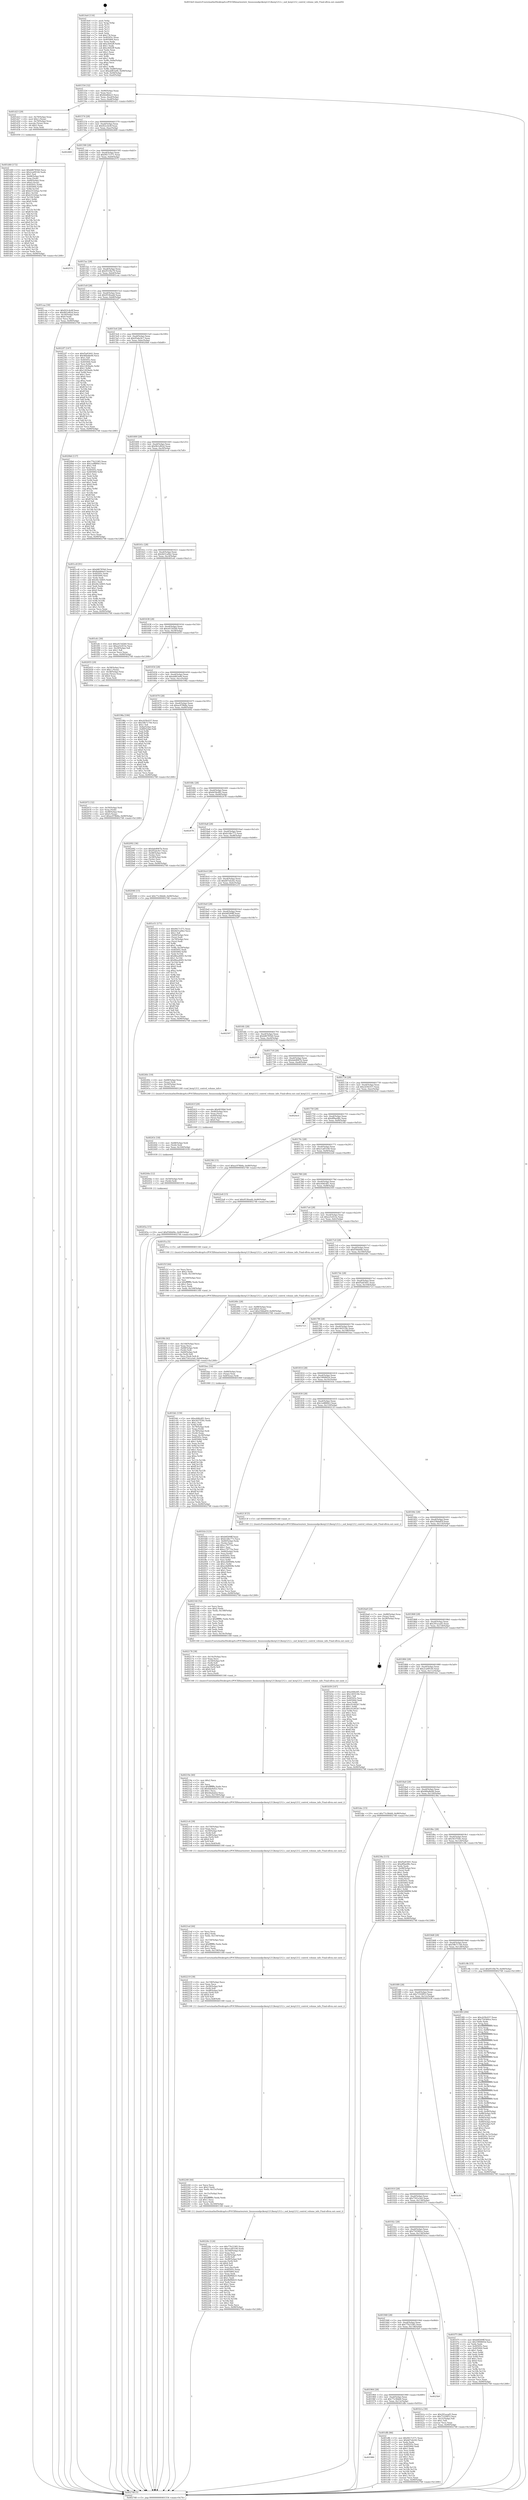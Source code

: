 digraph "0x4014e0" {
  label = "0x4014e0 (/mnt/c/Users/mathe/Desktop/tcc/POCII/binaries/extr_linuxsoundpcikorg1212korg1212.c_snd_korg1212_control_volume_info_Final-ollvm.out::main(0))"
  labelloc = "t"
  node[shape=record]

  Entry [label="",width=0.3,height=0.3,shape=circle,fillcolor=black,style=filled]
  "0x401554" [label="{
     0x401554 [32]\l
     | [instrs]\l
     &nbsp;&nbsp;0x401554 \<+6\>: mov -0x90(%rbp),%eax\l
     &nbsp;&nbsp;0x40155a \<+2\>: mov %eax,%ecx\l
     &nbsp;&nbsp;0x40155c \<+6\>: sub $0x8eb8dee5,%ecx\l
     &nbsp;&nbsp;0x401562 \<+6\>: mov %eax,-0xa4(%rbp)\l
     &nbsp;&nbsp;0x401568 \<+6\>: mov %ecx,-0xa8(%rbp)\l
     &nbsp;&nbsp;0x40156e \<+6\>: je 0000000000401d23 \<main+0x843\>\l
  }"]
  "0x401d23" [label="{
     0x401d23 [29]\l
     | [instrs]\l
     &nbsp;&nbsp;0x401d23 \<+4\>: mov -0x70(%rbp),%rax\l
     &nbsp;&nbsp;0x401d27 \<+6\>: movl $0x1,(%rax)\l
     &nbsp;&nbsp;0x401d2d \<+4\>: mov -0x70(%rbp),%rax\l
     &nbsp;&nbsp;0x401d31 \<+3\>: movslq (%rax),%rax\l
     &nbsp;&nbsp;0x401d34 \<+4\>: shl $0x2,%rax\l
     &nbsp;&nbsp;0x401d38 \<+3\>: mov %rax,%rdi\l
     &nbsp;&nbsp;0x401d3b \<+5\>: call 0000000000401050 \<malloc@plt\>\l
     | [calls]\l
     &nbsp;&nbsp;0x401050 \{1\} (unknown)\l
  }"]
  "0x401574" [label="{
     0x401574 [28]\l
     | [instrs]\l
     &nbsp;&nbsp;0x401574 \<+5\>: jmp 0000000000401579 \<main+0x99\>\l
     &nbsp;&nbsp;0x401579 \<+6\>: mov -0xa4(%rbp),%eax\l
     &nbsp;&nbsp;0x40157f \<+5\>: sub $0x922c4c6f,%eax\l
     &nbsp;&nbsp;0x401584 \<+6\>: mov %eax,-0xac(%rbp)\l
     &nbsp;&nbsp;0x40158a \<+6\>: je 0000000000402469 \<main+0xf89\>\l
  }"]
  Exit [label="",width=0.3,height=0.3,shape=circle,fillcolor=black,style=filled,peripheries=2]
  "0x402469" [label="{
     0x402469\l
  }", style=dashed]
  "0x401590" [label="{
     0x401590 [28]\l
     | [instrs]\l
     &nbsp;&nbsp;0x401590 \<+5\>: jmp 0000000000401595 \<main+0xb5\>\l
     &nbsp;&nbsp;0x401595 \<+6\>: mov -0xa4(%rbp),%eax\l
     &nbsp;&nbsp;0x40159b \<+5\>: sub $0x9417c571,%eax\l
     &nbsp;&nbsp;0x4015a0 \<+6\>: mov %eax,-0xb0(%rbp)\l
     &nbsp;&nbsp;0x4015a6 \<+6\>: je 0000000000402572 \<main+0x1092\>\l
  }"]
  "0x40245a" [label="{
     0x40245a [15]\l
     | [instrs]\l
     &nbsp;&nbsp;0x40245a \<+10\>: movl $0xf54bbf4e,-0x90(%rbp)\l
     &nbsp;&nbsp;0x402464 \<+5\>: jmp 0000000000402748 \<main+0x1268\>\l
  }"]
  "0x402572" [label="{
     0x402572\l
  }", style=dashed]
  "0x4015ac" [label="{
     0x4015ac [28]\l
     | [instrs]\l
     &nbsp;&nbsp;0x4015ac \<+5\>: jmp 00000000004015b1 \<main+0xd1\>\l
     &nbsp;&nbsp;0x4015b1 \<+6\>: mov -0xa4(%rbp),%eax\l
     &nbsp;&nbsp;0x4015b7 \<+5\>: sub $0x951f4e79,%eax\l
     &nbsp;&nbsp;0x4015bc \<+6\>: mov %eax,-0xb4(%rbp)\l
     &nbsp;&nbsp;0x4015c2 \<+6\>: je 0000000000401caa \<main+0x7ca\>\l
  }"]
  "0x40244e" [label="{
     0x40244e [12]\l
     | [instrs]\l
     &nbsp;&nbsp;0x40244e \<+4\>: mov -0x50(%rbp),%rdi\l
     &nbsp;&nbsp;0x402452 \<+3\>: mov (%rdi),%rdi\l
     &nbsp;&nbsp;0x402455 \<+5\>: call 0000000000401030 \<free@plt\>\l
     | [calls]\l
     &nbsp;&nbsp;0x401030 \{1\} (unknown)\l
  }"]
  "0x401caa" [label="{
     0x401caa [30]\l
     | [instrs]\l
     &nbsp;&nbsp;0x401caa \<+5\>: mov $0x922c4c6f,%eax\l
     &nbsp;&nbsp;0x401caf \<+5\>: mov $0x9b1ef62d,%ecx\l
     &nbsp;&nbsp;0x401cb4 \<+3\>: mov -0x30(%rbp),%edx\l
     &nbsp;&nbsp;0x401cb7 \<+3\>: cmp $0x0,%edx\l
     &nbsp;&nbsp;0x401cba \<+3\>: cmove %ecx,%eax\l
     &nbsp;&nbsp;0x401cbd \<+6\>: mov %eax,-0x90(%rbp)\l
     &nbsp;&nbsp;0x401cc3 \<+5\>: jmp 0000000000402748 \<main+0x1268\>\l
  }"]
  "0x4015c8" [label="{
     0x4015c8 [28]\l
     | [instrs]\l
     &nbsp;&nbsp;0x4015c8 \<+5\>: jmp 00000000004015cd \<main+0xed\>\l
     &nbsp;&nbsp;0x4015cd \<+6\>: mov -0xa4(%rbp),%eax\l
     &nbsp;&nbsp;0x4015d3 \<+5\>: sub $0x953feadd,%eax\l
     &nbsp;&nbsp;0x4015d8 \<+6\>: mov %eax,-0xb8(%rbp)\l
     &nbsp;&nbsp;0x4015de \<+6\>: je 00000000004022f7 \<main+0xe17\>\l
  }"]
  "0x40243c" [label="{
     0x40243c [18]\l
     | [instrs]\l
     &nbsp;&nbsp;0x40243c \<+4\>: mov -0x68(%rbp),%rdi\l
     &nbsp;&nbsp;0x402440 \<+3\>: mov (%rdi),%rdi\l
     &nbsp;&nbsp;0x402443 \<+6\>: mov %eax,-0x164(%rbp)\l
     &nbsp;&nbsp;0x402449 \<+5\>: call 0000000000401030 \<free@plt\>\l
     | [calls]\l
     &nbsp;&nbsp;0x401030 \{1\} (unknown)\l
  }"]
  "0x4022f7" [label="{
     0x4022f7 [147]\l
     | [instrs]\l
     &nbsp;&nbsp;0x4022f7 \<+5\>: mov $0xf5a83441,%eax\l
     &nbsp;&nbsp;0x4022fc \<+5\>: mov $0x46ba8e06,%ecx\l
     &nbsp;&nbsp;0x402301 \<+2\>: mov $0x1,%dl\l
     &nbsp;&nbsp;0x402303 \<+7\>: mov 0x40505c,%esi\l
     &nbsp;&nbsp;0x40230a \<+7\>: mov 0x405064,%edi\l
     &nbsp;&nbsp;0x402311 \<+3\>: mov %esi,%r8d\l
     &nbsp;&nbsp;0x402314 \<+7\>: add $0x1283ba9c,%r8d\l
     &nbsp;&nbsp;0x40231b \<+4\>: sub $0x1,%r8d\l
     &nbsp;&nbsp;0x40231f \<+7\>: sub $0x1283ba9c,%r8d\l
     &nbsp;&nbsp;0x402326 \<+4\>: imul %r8d,%esi\l
     &nbsp;&nbsp;0x40232a \<+3\>: and $0x1,%esi\l
     &nbsp;&nbsp;0x40232d \<+3\>: cmp $0x0,%esi\l
     &nbsp;&nbsp;0x402330 \<+4\>: sete %r9b\l
     &nbsp;&nbsp;0x402334 \<+3\>: cmp $0xa,%edi\l
     &nbsp;&nbsp;0x402337 \<+4\>: setl %r10b\l
     &nbsp;&nbsp;0x40233b \<+3\>: mov %r9b,%r11b\l
     &nbsp;&nbsp;0x40233e \<+4\>: xor $0xff,%r11b\l
     &nbsp;&nbsp;0x402342 \<+3\>: mov %r10b,%bl\l
     &nbsp;&nbsp;0x402345 \<+3\>: xor $0xff,%bl\l
     &nbsp;&nbsp;0x402348 \<+3\>: xor $0x1,%dl\l
     &nbsp;&nbsp;0x40234b \<+3\>: mov %r11b,%r14b\l
     &nbsp;&nbsp;0x40234e \<+4\>: and $0xff,%r14b\l
     &nbsp;&nbsp;0x402352 \<+3\>: and %dl,%r9b\l
     &nbsp;&nbsp;0x402355 \<+3\>: mov %bl,%r15b\l
     &nbsp;&nbsp;0x402358 \<+4\>: and $0xff,%r15b\l
     &nbsp;&nbsp;0x40235c \<+3\>: and %dl,%r10b\l
     &nbsp;&nbsp;0x40235f \<+3\>: or %r9b,%r14b\l
     &nbsp;&nbsp;0x402362 \<+3\>: or %r10b,%r15b\l
     &nbsp;&nbsp;0x402365 \<+3\>: xor %r15b,%r14b\l
     &nbsp;&nbsp;0x402368 \<+3\>: or %bl,%r11b\l
     &nbsp;&nbsp;0x40236b \<+4\>: xor $0xff,%r11b\l
     &nbsp;&nbsp;0x40236f \<+3\>: or $0x1,%dl\l
     &nbsp;&nbsp;0x402372 \<+3\>: and %dl,%r11b\l
     &nbsp;&nbsp;0x402375 \<+3\>: or %r11b,%r14b\l
     &nbsp;&nbsp;0x402378 \<+4\>: test $0x1,%r14b\l
     &nbsp;&nbsp;0x40237c \<+3\>: cmovne %ecx,%eax\l
     &nbsp;&nbsp;0x40237f \<+6\>: mov %eax,-0x90(%rbp)\l
     &nbsp;&nbsp;0x402385 \<+5\>: jmp 0000000000402748 \<main+0x1268\>\l
  }"]
  "0x4015e4" [label="{
     0x4015e4 [28]\l
     | [instrs]\l
     &nbsp;&nbsp;0x4015e4 \<+5\>: jmp 00000000004015e9 \<main+0x109\>\l
     &nbsp;&nbsp;0x4015e9 \<+6\>: mov -0xa4(%rbp),%eax\l
     &nbsp;&nbsp;0x4015ef \<+5\>: sub $0x95abc9c7,%eax\l
     &nbsp;&nbsp;0x4015f4 \<+6\>: mov %eax,-0xbc(%rbp)\l
     &nbsp;&nbsp;0x4015fa \<+6\>: je 00000000004020b6 \<main+0xbd6\>\l
  }"]
  "0x40241f" [label="{
     0x40241f [29]\l
     | [instrs]\l
     &nbsp;&nbsp;0x40241f \<+10\>: movabs $0x4030b6,%rdi\l
     &nbsp;&nbsp;0x402429 \<+4\>: mov -0x40(%rbp),%rsi\l
     &nbsp;&nbsp;0x40242d \<+2\>: mov %eax,(%rsi)\l
     &nbsp;&nbsp;0x40242f \<+4\>: mov -0x40(%rbp),%rsi\l
     &nbsp;&nbsp;0x402433 \<+2\>: mov (%rsi),%esi\l
     &nbsp;&nbsp;0x402435 \<+2\>: mov $0x0,%al\l
     &nbsp;&nbsp;0x402437 \<+5\>: call 0000000000401040 \<printf@plt\>\l
     | [calls]\l
     &nbsp;&nbsp;0x401040 \{1\} (unknown)\l
  }"]
  "0x4020b6" [label="{
     0x4020b6 [137]\l
     | [instrs]\l
     &nbsp;&nbsp;0x4020b6 \<+5\>: mov $0x77b23385,%eax\l
     &nbsp;&nbsp;0x4020bb \<+5\>: mov $0x1ed880b3,%ecx\l
     &nbsp;&nbsp;0x4020c0 \<+2\>: mov $0x1,%dl\l
     &nbsp;&nbsp;0x4020c2 \<+2\>: xor %esi,%esi\l
     &nbsp;&nbsp;0x4020c4 \<+7\>: mov 0x40505c,%edi\l
     &nbsp;&nbsp;0x4020cb \<+8\>: mov 0x405064,%r8d\l
     &nbsp;&nbsp;0x4020d3 \<+3\>: sub $0x1,%esi\l
     &nbsp;&nbsp;0x4020d6 \<+3\>: mov %edi,%r9d\l
     &nbsp;&nbsp;0x4020d9 \<+3\>: add %esi,%r9d\l
     &nbsp;&nbsp;0x4020dc \<+4\>: imul %r9d,%edi\l
     &nbsp;&nbsp;0x4020e0 \<+3\>: and $0x1,%edi\l
     &nbsp;&nbsp;0x4020e3 \<+3\>: cmp $0x0,%edi\l
     &nbsp;&nbsp;0x4020e6 \<+4\>: sete %r10b\l
     &nbsp;&nbsp;0x4020ea \<+4\>: cmp $0xa,%r8d\l
     &nbsp;&nbsp;0x4020ee \<+4\>: setl %r11b\l
     &nbsp;&nbsp;0x4020f2 \<+3\>: mov %r10b,%bl\l
     &nbsp;&nbsp;0x4020f5 \<+3\>: xor $0xff,%bl\l
     &nbsp;&nbsp;0x4020f8 \<+3\>: mov %r11b,%r14b\l
     &nbsp;&nbsp;0x4020fb \<+4\>: xor $0xff,%r14b\l
     &nbsp;&nbsp;0x4020ff \<+3\>: xor $0x0,%dl\l
     &nbsp;&nbsp;0x402102 \<+3\>: mov %bl,%r15b\l
     &nbsp;&nbsp;0x402105 \<+4\>: and $0x0,%r15b\l
     &nbsp;&nbsp;0x402109 \<+3\>: and %dl,%r10b\l
     &nbsp;&nbsp;0x40210c \<+3\>: mov %r14b,%r12b\l
     &nbsp;&nbsp;0x40210f \<+4\>: and $0x0,%r12b\l
     &nbsp;&nbsp;0x402113 \<+3\>: and %dl,%r11b\l
     &nbsp;&nbsp;0x402116 \<+3\>: or %r10b,%r15b\l
     &nbsp;&nbsp;0x402119 \<+3\>: or %r11b,%r12b\l
     &nbsp;&nbsp;0x40211c \<+3\>: xor %r12b,%r15b\l
     &nbsp;&nbsp;0x40211f \<+3\>: or %r14b,%bl\l
     &nbsp;&nbsp;0x402122 \<+3\>: xor $0xff,%bl\l
     &nbsp;&nbsp;0x402125 \<+3\>: or $0x0,%dl\l
     &nbsp;&nbsp;0x402128 \<+2\>: and %dl,%bl\l
     &nbsp;&nbsp;0x40212a \<+3\>: or %bl,%r15b\l
     &nbsp;&nbsp;0x40212d \<+4\>: test $0x1,%r15b\l
     &nbsp;&nbsp;0x402131 \<+3\>: cmovne %ecx,%eax\l
     &nbsp;&nbsp;0x402134 \<+6\>: mov %eax,-0x90(%rbp)\l
     &nbsp;&nbsp;0x40213a \<+5\>: jmp 0000000000402748 \<main+0x1268\>\l
  }"]
  "0x401600" [label="{
     0x401600 [28]\l
     | [instrs]\l
     &nbsp;&nbsp;0x401600 \<+5\>: jmp 0000000000401605 \<main+0x125\>\l
     &nbsp;&nbsp;0x401605 \<+6\>: mov -0xa4(%rbp),%eax\l
     &nbsp;&nbsp;0x40160b \<+5\>: sub $0x9b1ef62d,%eax\l
     &nbsp;&nbsp;0x401610 \<+6\>: mov %eax,-0xc0(%rbp)\l
     &nbsp;&nbsp;0x401616 \<+6\>: je 0000000000401cc8 \<main+0x7e8\>\l
  }"]
  "0x40226c" [label="{
     0x40226c [124]\l
     | [instrs]\l
     &nbsp;&nbsp;0x40226c \<+5\>: mov $0x77b23385,%ecx\l
     &nbsp;&nbsp;0x402271 \<+5\>: mov $0xe1a85100,%edx\l
     &nbsp;&nbsp;0x402276 \<+6\>: mov -0x160(%rbp),%esi\l
     &nbsp;&nbsp;0x40227c \<+3\>: imul %eax,%esi\l
     &nbsp;&nbsp;0x40227f \<+4\>: mov -0x50(%rbp),%r8\l
     &nbsp;&nbsp;0x402283 \<+3\>: mov (%r8),%r8\l
     &nbsp;&nbsp;0x402286 \<+4\>: mov -0x48(%rbp),%r9\l
     &nbsp;&nbsp;0x40228a \<+3\>: movslq (%r9),%r9\l
     &nbsp;&nbsp;0x40228d \<+4\>: shl $0x4,%r9\l
     &nbsp;&nbsp;0x402291 \<+3\>: add %r9,%r8\l
     &nbsp;&nbsp;0x402294 \<+4\>: mov %esi,0xc(%r8)\l
     &nbsp;&nbsp;0x402298 \<+7\>: mov 0x40505c,%eax\l
     &nbsp;&nbsp;0x40229f \<+7\>: mov 0x405064,%esi\l
     &nbsp;&nbsp;0x4022a6 \<+2\>: mov %eax,%edi\l
     &nbsp;&nbsp;0x4022a8 \<+6\>: add $0x9bf9b625,%edi\l
     &nbsp;&nbsp;0x4022ae \<+3\>: sub $0x1,%edi\l
     &nbsp;&nbsp;0x4022b1 \<+6\>: sub $0x9bf9b625,%edi\l
     &nbsp;&nbsp;0x4022b7 \<+3\>: imul %edi,%eax\l
     &nbsp;&nbsp;0x4022ba \<+3\>: and $0x1,%eax\l
     &nbsp;&nbsp;0x4022bd \<+3\>: cmp $0x0,%eax\l
     &nbsp;&nbsp;0x4022c0 \<+4\>: sete %r10b\l
     &nbsp;&nbsp;0x4022c4 \<+3\>: cmp $0xa,%esi\l
     &nbsp;&nbsp;0x4022c7 \<+4\>: setl %r11b\l
     &nbsp;&nbsp;0x4022cb \<+3\>: mov %r10b,%bl\l
     &nbsp;&nbsp;0x4022ce \<+3\>: and %r11b,%bl\l
     &nbsp;&nbsp;0x4022d1 \<+3\>: xor %r11b,%r10b\l
     &nbsp;&nbsp;0x4022d4 \<+3\>: or %r10b,%bl\l
     &nbsp;&nbsp;0x4022d7 \<+3\>: test $0x1,%bl\l
     &nbsp;&nbsp;0x4022da \<+3\>: cmovne %edx,%ecx\l
     &nbsp;&nbsp;0x4022dd \<+6\>: mov %ecx,-0x90(%rbp)\l
     &nbsp;&nbsp;0x4022e3 \<+5\>: jmp 0000000000402748 \<main+0x1268\>\l
  }"]
  "0x401cc8" [label="{
     0x401cc8 [91]\l
     | [instrs]\l
     &nbsp;&nbsp;0x401cc8 \<+5\>: mov $0xb86785b0,%eax\l
     &nbsp;&nbsp;0x401ccd \<+5\>: mov $0x8eb8dee5,%ecx\l
     &nbsp;&nbsp;0x401cd2 \<+7\>: mov 0x40505c,%edx\l
     &nbsp;&nbsp;0x401cd9 \<+7\>: mov 0x405064,%esi\l
     &nbsp;&nbsp;0x401ce0 \<+2\>: mov %edx,%edi\l
     &nbsp;&nbsp;0x401ce2 \<+6\>: add $0x44c3d405,%edi\l
     &nbsp;&nbsp;0x401ce8 \<+3\>: sub $0x1,%edi\l
     &nbsp;&nbsp;0x401ceb \<+6\>: sub $0x44c3d405,%edi\l
     &nbsp;&nbsp;0x401cf1 \<+3\>: imul %edi,%edx\l
     &nbsp;&nbsp;0x401cf4 \<+3\>: and $0x1,%edx\l
     &nbsp;&nbsp;0x401cf7 \<+3\>: cmp $0x0,%edx\l
     &nbsp;&nbsp;0x401cfa \<+4\>: sete %r8b\l
     &nbsp;&nbsp;0x401cfe \<+3\>: cmp $0xa,%esi\l
     &nbsp;&nbsp;0x401d01 \<+4\>: setl %r9b\l
     &nbsp;&nbsp;0x401d05 \<+3\>: mov %r8b,%r10b\l
     &nbsp;&nbsp;0x401d08 \<+3\>: and %r9b,%r10b\l
     &nbsp;&nbsp;0x401d0b \<+3\>: xor %r9b,%r8b\l
     &nbsp;&nbsp;0x401d0e \<+3\>: or %r8b,%r10b\l
     &nbsp;&nbsp;0x401d11 \<+4\>: test $0x1,%r10b\l
     &nbsp;&nbsp;0x401d15 \<+3\>: cmovne %ecx,%eax\l
     &nbsp;&nbsp;0x401d18 \<+6\>: mov %eax,-0x90(%rbp)\l
     &nbsp;&nbsp;0x401d1e \<+5\>: jmp 0000000000402748 \<main+0x1268\>\l
  }"]
  "0x40161c" [label="{
     0x40161c [28]\l
     | [instrs]\l
     &nbsp;&nbsp;0x40161c \<+5\>: jmp 0000000000401621 \<main+0x141\>\l
     &nbsp;&nbsp;0x401621 \<+6\>: mov -0xa4(%rbp),%eax\l
     &nbsp;&nbsp;0x401627 \<+5\>: sub $0x9d31a0b2,%eax\l
     &nbsp;&nbsp;0x40162c \<+6\>: mov %eax,-0xc4(%rbp)\l
     &nbsp;&nbsp;0x401632 \<+6\>: je 0000000000401efc \<main+0xa1c\>\l
  }"]
  "0x402240" [label="{
     0x402240 [44]\l
     | [instrs]\l
     &nbsp;&nbsp;0x402240 \<+2\>: xor %ecx,%ecx\l
     &nbsp;&nbsp;0x402242 \<+5\>: mov $0x2,%edx\l
     &nbsp;&nbsp;0x402247 \<+6\>: mov %edx,-0x15c(%rbp)\l
     &nbsp;&nbsp;0x40224d \<+1\>: cltd\l
     &nbsp;&nbsp;0x40224e \<+6\>: mov -0x15c(%rbp),%esi\l
     &nbsp;&nbsp;0x402254 \<+2\>: idiv %esi\l
     &nbsp;&nbsp;0x402256 \<+6\>: imul $0xfffffffe,%edx,%edx\l
     &nbsp;&nbsp;0x40225c \<+3\>: sub $0x1,%ecx\l
     &nbsp;&nbsp;0x40225f \<+2\>: sub %ecx,%edx\l
     &nbsp;&nbsp;0x402261 \<+6\>: mov %edx,-0x160(%rbp)\l
     &nbsp;&nbsp;0x402267 \<+5\>: call 0000000000401160 \<next_i\>\l
     | [calls]\l
     &nbsp;&nbsp;0x401160 \{1\} (/mnt/c/Users/mathe/Desktop/tcc/POCII/binaries/extr_linuxsoundpcikorg1212korg1212.c_snd_korg1212_control_volume_info_Final-ollvm.out::next_i)\l
  }"]
  "0x401efc" [label="{
     0x401efc [30]\l
     | [instrs]\l
     &nbsp;&nbsp;0x401efc \<+5\>: mov $0xa415d2b0,%eax\l
     &nbsp;&nbsp;0x401f01 \<+5\>: mov $0xee5c833e,%ecx\l
     &nbsp;&nbsp;0x401f06 \<+3\>: mov -0x29(%rbp),%dl\l
     &nbsp;&nbsp;0x401f09 \<+3\>: test $0x1,%dl\l
     &nbsp;&nbsp;0x401f0c \<+3\>: cmovne %ecx,%eax\l
     &nbsp;&nbsp;0x401f0f \<+6\>: mov %eax,-0x90(%rbp)\l
     &nbsp;&nbsp;0x401f15 \<+5\>: jmp 0000000000402748 \<main+0x1268\>\l
  }"]
  "0x401638" [label="{
     0x401638 [28]\l
     | [instrs]\l
     &nbsp;&nbsp;0x401638 \<+5\>: jmp 000000000040163d \<main+0x15d\>\l
     &nbsp;&nbsp;0x40163d \<+6\>: mov -0xa4(%rbp),%eax\l
     &nbsp;&nbsp;0x401643 \<+5\>: sub $0xa415d2b0,%eax\l
     &nbsp;&nbsp;0x401648 \<+6\>: mov %eax,-0xc8(%rbp)\l
     &nbsp;&nbsp;0x40164e \<+6\>: je 0000000000402055 \<main+0xb75\>\l
  }"]
  "0x402219" [label="{
     0x402219 [39]\l
     | [instrs]\l
     &nbsp;&nbsp;0x402219 \<+6\>: mov -0x158(%rbp),%ecx\l
     &nbsp;&nbsp;0x40221f \<+3\>: imul %eax,%ecx\l
     &nbsp;&nbsp;0x402222 \<+4\>: mov -0x50(%rbp),%r8\l
     &nbsp;&nbsp;0x402226 \<+3\>: mov (%r8),%r8\l
     &nbsp;&nbsp;0x402229 \<+4\>: mov -0x48(%rbp),%r9\l
     &nbsp;&nbsp;0x40222d \<+3\>: movslq (%r9),%r9\l
     &nbsp;&nbsp;0x402230 \<+4\>: shl $0x4,%r9\l
     &nbsp;&nbsp;0x402234 \<+3\>: add %r9,%r8\l
     &nbsp;&nbsp;0x402237 \<+4\>: mov %ecx,0x8(%r8)\l
     &nbsp;&nbsp;0x40223b \<+5\>: call 0000000000401160 \<next_i\>\l
     | [calls]\l
     &nbsp;&nbsp;0x401160 \{1\} (/mnt/c/Users/mathe/Desktop/tcc/POCII/binaries/extr_linuxsoundpcikorg1212korg1212.c_snd_korg1212_control_volume_info_Final-ollvm.out::next_i)\l
  }"]
  "0x402055" [label="{
     0x402055 [29]\l
     | [instrs]\l
     &nbsp;&nbsp;0x402055 \<+4\>: mov -0x58(%rbp),%rax\l
     &nbsp;&nbsp;0x402059 \<+6\>: movl $0x1,(%rax)\l
     &nbsp;&nbsp;0x40205f \<+4\>: mov -0x58(%rbp),%rax\l
     &nbsp;&nbsp;0x402063 \<+3\>: movslq (%rax),%rax\l
     &nbsp;&nbsp;0x402066 \<+4\>: shl $0x4,%rax\l
     &nbsp;&nbsp;0x40206a \<+3\>: mov %rax,%rdi\l
     &nbsp;&nbsp;0x40206d \<+5\>: call 0000000000401050 \<malloc@plt\>\l
     | [calls]\l
     &nbsp;&nbsp;0x401050 \{1\} (unknown)\l
  }"]
  "0x401654" [label="{
     0x401654 [28]\l
     | [instrs]\l
     &nbsp;&nbsp;0x401654 \<+5\>: jmp 0000000000401659 \<main+0x179\>\l
     &nbsp;&nbsp;0x401659 \<+6\>: mov -0xa4(%rbp),%eax\l
     &nbsp;&nbsp;0x40165f \<+5\>: sub $0xabf63a06,%eax\l
     &nbsp;&nbsp;0x401664 \<+6\>: mov %eax,-0xcc(%rbp)\l
     &nbsp;&nbsp;0x40166a \<+6\>: je 000000000040198a \<main+0x4aa\>\l
  }"]
  "0x4021ed" [label="{
     0x4021ed [44]\l
     | [instrs]\l
     &nbsp;&nbsp;0x4021ed \<+2\>: xor %ecx,%ecx\l
     &nbsp;&nbsp;0x4021ef \<+5\>: mov $0x2,%edx\l
     &nbsp;&nbsp;0x4021f4 \<+6\>: mov %edx,-0x154(%rbp)\l
     &nbsp;&nbsp;0x4021fa \<+1\>: cltd\l
     &nbsp;&nbsp;0x4021fb \<+6\>: mov -0x154(%rbp),%esi\l
     &nbsp;&nbsp;0x402201 \<+2\>: idiv %esi\l
     &nbsp;&nbsp;0x402203 \<+6\>: imul $0xfffffffe,%edx,%edx\l
     &nbsp;&nbsp;0x402209 \<+3\>: sub $0x1,%ecx\l
     &nbsp;&nbsp;0x40220c \<+2\>: sub %ecx,%edx\l
     &nbsp;&nbsp;0x40220e \<+6\>: mov %edx,-0x158(%rbp)\l
     &nbsp;&nbsp;0x402214 \<+5\>: call 0000000000401160 \<next_i\>\l
     | [calls]\l
     &nbsp;&nbsp;0x401160 \{1\} (/mnt/c/Users/mathe/Desktop/tcc/POCII/binaries/extr_linuxsoundpcikorg1212korg1212.c_snd_korg1212_control_volume_info_Final-ollvm.out::next_i)\l
  }"]
  "0x40198a" [label="{
     0x40198a [106]\l
     | [instrs]\l
     &nbsp;&nbsp;0x40198a \<+5\>: mov $0xcb59c037,%eax\l
     &nbsp;&nbsp;0x40198f \<+5\>: mov $0x59b71744,%ecx\l
     &nbsp;&nbsp;0x401994 \<+2\>: mov $0x1,%dl\l
     &nbsp;&nbsp;0x401996 \<+7\>: mov -0x8a(%rbp),%sil\l
     &nbsp;&nbsp;0x40199d \<+7\>: mov -0x89(%rbp),%dil\l
     &nbsp;&nbsp;0x4019a4 \<+3\>: mov %sil,%r8b\l
     &nbsp;&nbsp;0x4019a7 \<+4\>: xor $0xff,%r8b\l
     &nbsp;&nbsp;0x4019ab \<+3\>: mov %dil,%r9b\l
     &nbsp;&nbsp;0x4019ae \<+4\>: xor $0xff,%r9b\l
     &nbsp;&nbsp;0x4019b2 \<+3\>: xor $0x0,%dl\l
     &nbsp;&nbsp;0x4019b5 \<+3\>: mov %r8b,%r10b\l
     &nbsp;&nbsp;0x4019b8 \<+4\>: and $0x0,%r10b\l
     &nbsp;&nbsp;0x4019bc \<+3\>: and %dl,%sil\l
     &nbsp;&nbsp;0x4019bf \<+3\>: mov %r9b,%r11b\l
     &nbsp;&nbsp;0x4019c2 \<+4\>: and $0x0,%r11b\l
     &nbsp;&nbsp;0x4019c6 \<+3\>: and %dl,%dil\l
     &nbsp;&nbsp;0x4019c9 \<+3\>: or %sil,%r10b\l
     &nbsp;&nbsp;0x4019cc \<+3\>: or %dil,%r11b\l
     &nbsp;&nbsp;0x4019cf \<+3\>: xor %r11b,%r10b\l
     &nbsp;&nbsp;0x4019d2 \<+3\>: or %r9b,%r8b\l
     &nbsp;&nbsp;0x4019d5 \<+4\>: xor $0xff,%r8b\l
     &nbsp;&nbsp;0x4019d9 \<+3\>: or $0x0,%dl\l
     &nbsp;&nbsp;0x4019dc \<+3\>: and %dl,%r8b\l
     &nbsp;&nbsp;0x4019df \<+3\>: or %r8b,%r10b\l
     &nbsp;&nbsp;0x4019e2 \<+4\>: test $0x1,%r10b\l
     &nbsp;&nbsp;0x4019e6 \<+3\>: cmovne %ecx,%eax\l
     &nbsp;&nbsp;0x4019e9 \<+6\>: mov %eax,-0x90(%rbp)\l
     &nbsp;&nbsp;0x4019ef \<+5\>: jmp 0000000000402748 \<main+0x1268\>\l
  }"]
  "0x401670" [label="{
     0x401670 [28]\l
     | [instrs]\l
     &nbsp;&nbsp;0x401670 \<+5\>: jmp 0000000000401675 \<main+0x195\>\l
     &nbsp;&nbsp;0x401675 \<+6\>: mov -0xa4(%rbp),%eax\l
     &nbsp;&nbsp;0x40167b \<+5\>: sub $0xac978b8a,%eax\l
     &nbsp;&nbsp;0x401680 \<+6\>: mov %eax,-0xd0(%rbp)\l
     &nbsp;&nbsp;0x401686 \<+6\>: je 0000000000402092 \<main+0xbb2\>\l
  }"]
  "0x402748" [label="{
     0x402748 [5]\l
     | [instrs]\l
     &nbsp;&nbsp;0x402748 \<+5\>: jmp 0000000000401554 \<main+0x74\>\l
  }"]
  "0x4014e0" [label="{
     0x4014e0 [116]\l
     | [instrs]\l
     &nbsp;&nbsp;0x4014e0 \<+1\>: push %rbp\l
     &nbsp;&nbsp;0x4014e1 \<+3\>: mov %rsp,%rbp\l
     &nbsp;&nbsp;0x4014e4 \<+2\>: push %r15\l
     &nbsp;&nbsp;0x4014e6 \<+2\>: push %r14\l
     &nbsp;&nbsp;0x4014e8 \<+2\>: push %r13\l
     &nbsp;&nbsp;0x4014ea \<+2\>: push %r12\l
     &nbsp;&nbsp;0x4014ec \<+1\>: push %rbx\l
     &nbsp;&nbsp;0x4014ed \<+7\>: sub $0x178,%rsp\l
     &nbsp;&nbsp;0x4014f4 \<+7\>: mov 0x40505c,%eax\l
     &nbsp;&nbsp;0x4014fb \<+7\>: mov 0x405064,%ecx\l
     &nbsp;&nbsp;0x401502 \<+2\>: mov %eax,%edx\l
     &nbsp;&nbsp;0x401504 \<+6\>: add $0xc4442ff,%edx\l
     &nbsp;&nbsp;0x40150a \<+3\>: sub $0x1,%edx\l
     &nbsp;&nbsp;0x40150d \<+6\>: sub $0xc4442ff,%edx\l
     &nbsp;&nbsp;0x401513 \<+3\>: imul %edx,%eax\l
     &nbsp;&nbsp;0x401516 \<+3\>: and $0x1,%eax\l
     &nbsp;&nbsp;0x401519 \<+3\>: cmp $0x0,%eax\l
     &nbsp;&nbsp;0x40151c \<+4\>: sete %r8b\l
     &nbsp;&nbsp;0x401520 \<+4\>: and $0x1,%r8b\l
     &nbsp;&nbsp;0x401524 \<+7\>: mov %r8b,-0x8a(%rbp)\l
     &nbsp;&nbsp;0x40152b \<+3\>: cmp $0xa,%ecx\l
     &nbsp;&nbsp;0x40152e \<+4\>: setl %r8b\l
     &nbsp;&nbsp;0x401532 \<+4\>: and $0x1,%r8b\l
     &nbsp;&nbsp;0x401536 \<+7\>: mov %r8b,-0x89(%rbp)\l
     &nbsp;&nbsp;0x40153d \<+10\>: movl $0xabf63a06,-0x90(%rbp)\l
     &nbsp;&nbsp;0x401547 \<+6\>: mov %edi,-0x94(%rbp)\l
     &nbsp;&nbsp;0x40154d \<+7\>: mov %rsi,-0xa0(%rbp)\l
  }"]
  "0x4021c6" [label="{
     0x4021c6 [39]\l
     | [instrs]\l
     &nbsp;&nbsp;0x4021c6 \<+6\>: mov -0x150(%rbp),%ecx\l
     &nbsp;&nbsp;0x4021cc \<+3\>: imul %eax,%ecx\l
     &nbsp;&nbsp;0x4021cf \<+4\>: mov -0x50(%rbp),%r8\l
     &nbsp;&nbsp;0x4021d3 \<+3\>: mov (%r8),%r8\l
     &nbsp;&nbsp;0x4021d6 \<+4\>: mov -0x48(%rbp),%r9\l
     &nbsp;&nbsp;0x4021da \<+3\>: movslq (%r9),%r9\l
     &nbsp;&nbsp;0x4021dd \<+4\>: shl $0x4,%r9\l
     &nbsp;&nbsp;0x4021e1 \<+3\>: add %r9,%r8\l
     &nbsp;&nbsp;0x4021e4 \<+4\>: mov %ecx,0x4(%r8)\l
     &nbsp;&nbsp;0x4021e8 \<+5\>: call 0000000000401160 \<next_i\>\l
     | [calls]\l
     &nbsp;&nbsp;0x401160 \{1\} (/mnt/c/Users/mathe/Desktop/tcc/POCII/binaries/extr_linuxsoundpcikorg1212korg1212.c_snd_korg1212_control_volume_info_Final-ollvm.out::next_i)\l
  }"]
  "0x402092" [label="{
     0x402092 [36]\l
     | [instrs]\l
     &nbsp;&nbsp;0x402092 \<+5\>: mov $0xbde8067b,%eax\l
     &nbsp;&nbsp;0x402097 \<+5\>: mov $0x95abc9c7,%ecx\l
     &nbsp;&nbsp;0x40209c \<+4\>: mov -0x48(%rbp),%rdx\l
     &nbsp;&nbsp;0x4020a0 \<+2\>: mov (%rdx),%esi\l
     &nbsp;&nbsp;0x4020a2 \<+4\>: mov -0x58(%rbp),%rdx\l
     &nbsp;&nbsp;0x4020a6 \<+2\>: cmp (%rdx),%esi\l
     &nbsp;&nbsp;0x4020a8 \<+3\>: cmovl %ecx,%eax\l
     &nbsp;&nbsp;0x4020ab \<+6\>: mov %eax,-0x90(%rbp)\l
     &nbsp;&nbsp;0x4020b1 \<+5\>: jmp 0000000000402748 \<main+0x1268\>\l
  }"]
  "0x40168c" [label="{
     0x40168c [28]\l
     | [instrs]\l
     &nbsp;&nbsp;0x40168c \<+5\>: jmp 0000000000401691 \<main+0x1b1\>\l
     &nbsp;&nbsp;0x401691 \<+6\>: mov -0xa4(%rbp),%eax\l
     &nbsp;&nbsp;0x401697 \<+5\>: sub $0xb03bc8f2,%eax\l
     &nbsp;&nbsp;0x40169c \<+6\>: mov %eax,-0xd4(%rbp)\l
     &nbsp;&nbsp;0x4016a2 \<+6\>: je 0000000000402478 \<main+0xf98\>\l
  }"]
  "0x40219e" [label="{
     0x40219e [40]\l
     | [instrs]\l
     &nbsp;&nbsp;0x40219e \<+5\>: mov $0x2,%ecx\l
     &nbsp;&nbsp;0x4021a3 \<+1\>: cltd\l
     &nbsp;&nbsp;0x4021a4 \<+2\>: idiv %ecx\l
     &nbsp;&nbsp;0x4021a6 \<+6\>: imul $0xfffffffe,%edx,%ecx\l
     &nbsp;&nbsp;0x4021ac \<+6\>: sub $0x4da4af22,%ecx\l
     &nbsp;&nbsp;0x4021b2 \<+3\>: add $0x1,%ecx\l
     &nbsp;&nbsp;0x4021b5 \<+6\>: add $0x4da4af22,%ecx\l
     &nbsp;&nbsp;0x4021bb \<+6\>: mov %ecx,-0x150(%rbp)\l
     &nbsp;&nbsp;0x4021c1 \<+5\>: call 0000000000401160 \<next_i\>\l
     | [calls]\l
     &nbsp;&nbsp;0x401160 \{1\} (/mnt/c/Users/mathe/Desktop/tcc/POCII/binaries/extr_linuxsoundpcikorg1212korg1212.c_snd_korg1212_control_volume_info_Final-ollvm.out::next_i)\l
  }"]
  "0x402478" [label="{
     0x402478\l
  }", style=dashed]
  "0x4016a8" [label="{
     0x4016a8 [28]\l
     | [instrs]\l
     &nbsp;&nbsp;0x4016a8 \<+5\>: jmp 00000000004016ad \<main+0x1cd\>\l
     &nbsp;&nbsp;0x4016ad \<+6\>: mov -0xa4(%rbp),%eax\l
     &nbsp;&nbsp;0x4016b3 \<+5\>: sub $0xb1dbc773,%eax\l
     &nbsp;&nbsp;0x4016b8 \<+6\>: mov %eax,-0xd8(%rbp)\l
     &nbsp;&nbsp;0x4016be \<+6\>: je 0000000000402046 \<main+0xb66\>\l
  }"]
  "0x402178" [label="{
     0x402178 [38]\l
     | [instrs]\l
     &nbsp;&nbsp;0x402178 \<+6\>: mov -0x14c(%rbp),%ecx\l
     &nbsp;&nbsp;0x40217e \<+3\>: imul %eax,%ecx\l
     &nbsp;&nbsp;0x402181 \<+4\>: mov -0x50(%rbp),%r8\l
     &nbsp;&nbsp;0x402185 \<+3\>: mov (%r8),%r8\l
     &nbsp;&nbsp;0x402188 \<+4\>: mov -0x48(%rbp),%r9\l
     &nbsp;&nbsp;0x40218c \<+3\>: movslq (%r9),%r9\l
     &nbsp;&nbsp;0x40218f \<+4\>: shl $0x4,%r9\l
     &nbsp;&nbsp;0x402193 \<+3\>: add %r9,%r8\l
     &nbsp;&nbsp;0x402196 \<+3\>: mov %ecx,(%r8)\l
     &nbsp;&nbsp;0x402199 \<+5\>: call 0000000000401160 \<next_i\>\l
     | [calls]\l
     &nbsp;&nbsp;0x401160 \{1\} (/mnt/c/Users/mathe/Desktop/tcc/POCII/binaries/extr_linuxsoundpcikorg1212korg1212.c_snd_korg1212_control_volume_info_Final-ollvm.out::next_i)\l
  }"]
  "0x402046" [label="{
     0x402046 [15]\l
     | [instrs]\l
     &nbsp;&nbsp;0x402046 \<+10\>: movl $0x77e38dd4,-0x90(%rbp)\l
     &nbsp;&nbsp;0x402050 \<+5\>: jmp 0000000000402748 \<main+0x1268\>\l
  }"]
  "0x4016c4" [label="{
     0x4016c4 [28]\l
     | [instrs]\l
     &nbsp;&nbsp;0x4016c4 \<+5\>: jmp 00000000004016c9 \<main+0x1e9\>\l
     &nbsp;&nbsp;0x4016c9 \<+6\>: mov -0xa4(%rbp),%eax\l
     &nbsp;&nbsp;0x4016cf \<+5\>: sub $0xb67eb242,%eax\l
     &nbsp;&nbsp;0x4016d4 \<+6\>: mov %eax,-0xdc(%rbp)\l
     &nbsp;&nbsp;0x4016da \<+6\>: je 0000000000401e51 \<main+0x971\>\l
  }"]
  "0x402144" [label="{
     0x402144 [52]\l
     | [instrs]\l
     &nbsp;&nbsp;0x402144 \<+2\>: xor %ecx,%ecx\l
     &nbsp;&nbsp;0x402146 \<+5\>: mov $0x2,%edx\l
     &nbsp;&nbsp;0x40214b \<+6\>: mov %edx,-0x148(%rbp)\l
     &nbsp;&nbsp;0x402151 \<+1\>: cltd\l
     &nbsp;&nbsp;0x402152 \<+6\>: mov -0x148(%rbp),%esi\l
     &nbsp;&nbsp;0x402158 \<+2\>: idiv %esi\l
     &nbsp;&nbsp;0x40215a \<+6\>: imul $0xfffffffe,%edx,%edx\l
     &nbsp;&nbsp;0x402160 \<+2\>: mov %ecx,%edi\l
     &nbsp;&nbsp;0x402162 \<+2\>: sub %edx,%edi\l
     &nbsp;&nbsp;0x402164 \<+2\>: mov %ecx,%edx\l
     &nbsp;&nbsp;0x402166 \<+3\>: sub $0x1,%edx\l
     &nbsp;&nbsp;0x402169 \<+2\>: add %edx,%edi\l
     &nbsp;&nbsp;0x40216b \<+2\>: sub %edi,%ecx\l
     &nbsp;&nbsp;0x40216d \<+6\>: mov %ecx,-0x14c(%rbp)\l
     &nbsp;&nbsp;0x402173 \<+5\>: call 0000000000401160 \<next_i\>\l
     | [calls]\l
     &nbsp;&nbsp;0x401160 \{1\} (/mnt/c/Users/mathe/Desktop/tcc/POCII/binaries/extr_linuxsoundpcikorg1212korg1212.c_snd_korg1212_control_volume_info_Final-ollvm.out::next_i)\l
  }"]
  "0x401e51" [label="{
     0x401e51 [171]\l
     | [instrs]\l
     &nbsp;&nbsp;0x401e51 \<+5\>: mov $0x9417c571,%eax\l
     &nbsp;&nbsp;0x401e56 \<+5\>: mov $0x9d31a0b2,%ecx\l
     &nbsp;&nbsp;0x401e5b \<+2\>: mov $0x1,%dl\l
     &nbsp;&nbsp;0x401e5d \<+4\>: mov -0x60(%rbp),%rsi\l
     &nbsp;&nbsp;0x401e61 \<+2\>: mov (%rsi),%edi\l
     &nbsp;&nbsp;0x401e63 \<+4\>: mov -0x70(%rbp),%rsi\l
     &nbsp;&nbsp;0x401e67 \<+2\>: cmp (%rsi),%edi\l
     &nbsp;&nbsp;0x401e69 \<+4\>: setl %r8b\l
     &nbsp;&nbsp;0x401e6d \<+4\>: and $0x1,%r8b\l
     &nbsp;&nbsp;0x401e71 \<+4\>: mov %r8b,-0x29(%rbp)\l
     &nbsp;&nbsp;0x401e75 \<+7\>: mov 0x40505c,%edi\l
     &nbsp;&nbsp;0x401e7c \<+8\>: mov 0x405064,%r9d\l
     &nbsp;&nbsp;0x401e84 \<+3\>: mov %edi,%r10d\l
     &nbsp;&nbsp;0x401e87 \<+7\>: add $0x86ea4005,%r10d\l
     &nbsp;&nbsp;0x401e8e \<+4\>: sub $0x1,%r10d\l
     &nbsp;&nbsp;0x401e92 \<+7\>: sub $0x86ea4005,%r10d\l
     &nbsp;&nbsp;0x401e99 \<+4\>: imul %r10d,%edi\l
     &nbsp;&nbsp;0x401e9d \<+3\>: and $0x1,%edi\l
     &nbsp;&nbsp;0x401ea0 \<+3\>: cmp $0x0,%edi\l
     &nbsp;&nbsp;0x401ea3 \<+4\>: sete %r8b\l
     &nbsp;&nbsp;0x401ea7 \<+4\>: cmp $0xa,%r9d\l
     &nbsp;&nbsp;0x401eab \<+4\>: setl %r11b\l
     &nbsp;&nbsp;0x401eaf \<+3\>: mov %r8b,%bl\l
     &nbsp;&nbsp;0x401eb2 \<+3\>: xor $0xff,%bl\l
     &nbsp;&nbsp;0x401eb5 \<+3\>: mov %r11b,%r14b\l
     &nbsp;&nbsp;0x401eb8 \<+4\>: xor $0xff,%r14b\l
     &nbsp;&nbsp;0x401ebc \<+3\>: xor $0x0,%dl\l
     &nbsp;&nbsp;0x401ebf \<+3\>: mov %bl,%r15b\l
     &nbsp;&nbsp;0x401ec2 \<+4\>: and $0x0,%r15b\l
     &nbsp;&nbsp;0x401ec6 \<+3\>: and %dl,%r8b\l
     &nbsp;&nbsp;0x401ec9 \<+3\>: mov %r14b,%r12b\l
     &nbsp;&nbsp;0x401ecc \<+4\>: and $0x0,%r12b\l
     &nbsp;&nbsp;0x401ed0 \<+3\>: and %dl,%r11b\l
     &nbsp;&nbsp;0x401ed3 \<+3\>: or %r8b,%r15b\l
     &nbsp;&nbsp;0x401ed6 \<+3\>: or %r11b,%r12b\l
     &nbsp;&nbsp;0x401ed9 \<+3\>: xor %r12b,%r15b\l
     &nbsp;&nbsp;0x401edc \<+3\>: or %r14b,%bl\l
     &nbsp;&nbsp;0x401edf \<+3\>: xor $0xff,%bl\l
     &nbsp;&nbsp;0x401ee2 \<+3\>: or $0x0,%dl\l
     &nbsp;&nbsp;0x401ee5 \<+2\>: and %dl,%bl\l
     &nbsp;&nbsp;0x401ee7 \<+3\>: or %bl,%r15b\l
     &nbsp;&nbsp;0x401eea \<+4\>: test $0x1,%r15b\l
     &nbsp;&nbsp;0x401eee \<+3\>: cmovne %ecx,%eax\l
     &nbsp;&nbsp;0x401ef1 \<+6\>: mov %eax,-0x90(%rbp)\l
     &nbsp;&nbsp;0x401ef7 \<+5\>: jmp 0000000000402748 \<main+0x1268\>\l
  }"]
  "0x4016e0" [label="{
     0x4016e0 [28]\l
     | [instrs]\l
     &nbsp;&nbsp;0x4016e0 \<+5\>: jmp 00000000004016e5 \<main+0x205\>\l
     &nbsp;&nbsp;0x4016e5 \<+6\>: mov -0xa4(%rbp),%eax\l
     &nbsp;&nbsp;0x4016eb \<+5\>: sub $0xb6f269ff,%eax\l
     &nbsp;&nbsp;0x4016f0 \<+6\>: mov %eax,-0xe0(%rbp)\l
     &nbsp;&nbsp;0x4016f6 \<+6\>: je 0000000000402597 \<main+0x10b7\>\l
  }"]
  "0x402072" [label="{
     0x402072 [32]\l
     | [instrs]\l
     &nbsp;&nbsp;0x402072 \<+4\>: mov -0x50(%rbp),%rdi\l
     &nbsp;&nbsp;0x402076 \<+3\>: mov %rax,(%rdi)\l
     &nbsp;&nbsp;0x402079 \<+4\>: mov -0x48(%rbp),%rax\l
     &nbsp;&nbsp;0x40207d \<+6\>: movl $0x0,(%rax)\l
     &nbsp;&nbsp;0x402083 \<+10\>: movl $0xac978b8a,-0x90(%rbp)\l
     &nbsp;&nbsp;0x40208d \<+5\>: jmp 0000000000402748 \<main+0x1268\>\l
  }"]
  "0x402597" [label="{
     0x402597\l
  }", style=dashed]
  "0x4016fc" [label="{
     0x4016fc [28]\l
     | [instrs]\l
     &nbsp;&nbsp;0x4016fc \<+5\>: jmp 0000000000401701 \<main+0x221\>\l
     &nbsp;&nbsp;0x401701 \<+6\>: mov -0xa4(%rbp),%eax\l
     &nbsp;&nbsp;0x401707 \<+5\>: sub $0xb86785b0,%eax\l
     &nbsp;&nbsp;0x40170c \<+6\>: mov %eax,-0xe4(%rbp)\l
     &nbsp;&nbsp;0x401712 \<+6\>: je 0000000000402535 \<main+0x1055\>\l
  }"]
  "0x401f4b" [label="{
     0x401f4b [42]\l
     | [instrs]\l
     &nbsp;&nbsp;0x401f4b \<+6\>: mov -0x144(%rbp),%ecx\l
     &nbsp;&nbsp;0x401f51 \<+3\>: imul %eax,%ecx\l
     &nbsp;&nbsp;0x401f54 \<+4\>: mov -0x68(%rbp),%rdi\l
     &nbsp;&nbsp;0x401f58 \<+3\>: mov (%rdi),%rdi\l
     &nbsp;&nbsp;0x401f5b \<+4\>: mov -0x60(%rbp),%r8\l
     &nbsp;&nbsp;0x401f5f \<+3\>: movslq (%r8),%r8\l
     &nbsp;&nbsp;0x401f62 \<+4\>: mov %ecx,(%rdi,%r8,4)\l
     &nbsp;&nbsp;0x401f66 \<+10\>: movl $0x7541a3e0,-0x90(%rbp)\l
     &nbsp;&nbsp;0x401f70 \<+5\>: jmp 0000000000402748 \<main+0x1268\>\l
  }"]
  "0x402535" [label="{
     0x402535\l
  }", style=dashed]
  "0x401718" [label="{
     0x401718 [28]\l
     | [instrs]\l
     &nbsp;&nbsp;0x401718 \<+5\>: jmp 000000000040171d \<main+0x23d\>\l
     &nbsp;&nbsp;0x40171d \<+6\>: mov -0xa4(%rbp),%eax\l
     &nbsp;&nbsp;0x401723 \<+5\>: sub $0xbde8067b,%eax\l
     &nbsp;&nbsp;0x401728 \<+6\>: mov %eax,-0xe8(%rbp)\l
     &nbsp;&nbsp;0x40172e \<+6\>: je 000000000040240c \<main+0xf2c\>\l
  }"]
  "0x401f1f" [label="{
     0x401f1f [44]\l
     | [instrs]\l
     &nbsp;&nbsp;0x401f1f \<+2\>: xor %ecx,%ecx\l
     &nbsp;&nbsp;0x401f21 \<+5\>: mov $0x2,%edx\l
     &nbsp;&nbsp;0x401f26 \<+6\>: mov %edx,-0x140(%rbp)\l
     &nbsp;&nbsp;0x401f2c \<+1\>: cltd\l
     &nbsp;&nbsp;0x401f2d \<+6\>: mov -0x140(%rbp),%esi\l
     &nbsp;&nbsp;0x401f33 \<+2\>: idiv %esi\l
     &nbsp;&nbsp;0x401f35 \<+6\>: imul $0xfffffffe,%edx,%edx\l
     &nbsp;&nbsp;0x401f3b \<+3\>: sub $0x1,%ecx\l
     &nbsp;&nbsp;0x401f3e \<+2\>: sub %ecx,%edx\l
     &nbsp;&nbsp;0x401f40 \<+6\>: mov %edx,-0x144(%rbp)\l
     &nbsp;&nbsp;0x401f46 \<+5\>: call 0000000000401160 \<next_i\>\l
     | [calls]\l
     &nbsp;&nbsp;0x401160 \{1\} (/mnt/c/Users/mathe/Desktop/tcc/POCII/binaries/extr_linuxsoundpcikorg1212korg1212.c_snd_korg1212_control_volume_info_Final-ollvm.out::next_i)\l
  }"]
  "0x40240c" [label="{
     0x40240c [19]\l
     | [instrs]\l
     &nbsp;&nbsp;0x40240c \<+4\>: mov -0x68(%rbp),%rax\l
     &nbsp;&nbsp;0x402410 \<+3\>: mov (%rax),%rdi\l
     &nbsp;&nbsp;0x402413 \<+4\>: mov -0x50(%rbp),%rax\l
     &nbsp;&nbsp;0x402417 \<+3\>: mov (%rax),%rsi\l
     &nbsp;&nbsp;0x40241a \<+5\>: call 0000000000401240 \<snd_korg1212_control_volume_info\>\l
     | [calls]\l
     &nbsp;&nbsp;0x401240 \{1\} (/mnt/c/Users/mathe/Desktop/tcc/POCII/binaries/extr_linuxsoundpcikorg1212korg1212.c_snd_korg1212_control_volume_info_Final-ollvm.out::snd_korg1212_control_volume_info)\l
  }"]
  "0x401734" [label="{
     0x401734 [28]\l
     | [instrs]\l
     &nbsp;&nbsp;0x401734 \<+5\>: jmp 0000000000401739 \<main+0x259\>\l
     &nbsp;&nbsp;0x401739 \<+6\>: mov -0xa4(%rbp),%eax\l
     &nbsp;&nbsp;0x40173f \<+5\>: sub $0xcb59c037,%eax\l
     &nbsp;&nbsp;0x401744 \<+6\>: mov %eax,-0xec(%rbp)\l
     &nbsp;&nbsp;0x40174a \<+6\>: je 00000000004024c0 \<main+0xfe0\>\l
  }"]
  "0x401980" [label="{
     0x401980\l
  }", style=dashed]
  "0x4024c0" [label="{
     0x4024c0\l
  }", style=dashed]
  "0x401750" [label="{
     0x401750 [28]\l
     | [instrs]\l
     &nbsp;&nbsp;0x401750 \<+5\>: jmp 0000000000401755 \<main+0x275\>\l
     &nbsp;&nbsp;0x401755 \<+6\>: mov -0xa4(%rbp),%eax\l
     &nbsp;&nbsp;0x40175b \<+5\>: sub $0xdf9ae98c,%eax\l
     &nbsp;&nbsp;0x401760 \<+6\>: mov %eax,-0xf0(%rbp)\l
     &nbsp;&nbsp;0x401766 \<+6\>: je 00000000004023fd \<main+0xf1d\>\l
  }"]
  "0x401dfb" [label="{
     0x401dfb [86]\l
     | [instrs]\l
     &nbsp;&nbsp;0x401dfb \<+5\>: mov $0x9417c571,%eax\l
     &nbsp;&nbsp;0x401e00 \<+5\>: mov $0xb67eb242,%ecx\l
     &nbsp;&nbsp;0x401e05 \<+2\>: xor %edx,%edx\l
     &nbsp;&nbsp;0x401e07 \<+7\>: mov 0x40505c,%esi\l
     &nbsp;&nbsp;0x401e0e \<+7\>: mov 0x405064,%edi\l
     &nbsp;&nbsp;0x401e15 \<+3\>: sub $0x1,%edx\l
     &nbsp;&nbsp;0x401e18 \<+3\>: mov %esi,%r8d\l
     &nbsp;&nbsp;0x401e1b \<+3\>: add %edx,%r8d\l
     &nbsp;&nbsp;0x401e1e \<+4\>: imul %r8d,%esi\l
     &nbsp;&nbsp;0x401e22 \<+3\>: and $0x1,%esi\l
     &nbsp;&nbsp;0x401e25 \<+3\>: cmp $0x0,%esi\l
     &nbsp;&nbsp;0x401e28 \<+4\>: sete %r9b\l
     &nbsp;&nbsp;0x401e2c \<+3\>: cmp $0xa,%edi\l
     &nbsp;&nbsp;0x401e2f \<+4\>: setl %r10b\l
     &nbsp;&nbsp;0x401e33 \<+3\>: mov %r9b,%r11b\l
     &nbsp;&nbsp;0x401e36 \<+3\>: and %r10b,%r11b\l
     &nbsp;&nbsp;0x401e39 \<+3\>: xor %r10b,%r9b\l
     &nbsp;&nbsp;0x401e3c \<+3\>: or %r9b,%r11b\l
     &nbsp;&nbsp;0x401e3f \<+4\>: test $0x1,%r11b\l
     &nbsp;&nbsp;0x401e43 \<+3\>: cmovne %ecx,%eax\l
     &nbsp;&nbsp;0x401e46 \<+6\>: mov %eax,-0x90(%rbp)\l
     &nbsp;&nbsp;0x401e4c \<+5\>: jmp 0000000000402748 \<main+0x1268\>\l
  }"]
  "0x4023fd" [label="{
     0x4023fd [15]\l
     | [instrs]\l
     &nbsp;&nbsp;0x4023fd \<+10\>: movl $0xac978b8a,-0x90(%rbp)\l
     &nbsp;&nbsp;0x402407 \<+5\>: jmp 0000000000402748 \<main+0x1268\>\l
  }"]
  "0x40176c" [label="{
     0x40176c [28]\l
     | [instrs]\l
     &nbsp;&nbsp;0x40176c \<+5\>: jmp 0000000000401771 \<main+0x291\>\l
     &nbsp;&nbsp;0x401771 \<+6\>: mov -0xa4(%rbp),%eax\l
     &nbsp;&nbsp;0x401777 \<+5\>: sub $0xe1a85100,%eax\l
     &nbsp;&nbsp;0x40177c \<+6\>: mov %eax,-0xf4(%rbp)\l
     &nbsp;&nbsp;0x401782 \<+6\>: je 00000000004022e8 \<main+0xe08\>\l
  }"]
  "0x401964" [label="{
     0x401964 [28]\l
     | [instrs]\l
     &nbsp;&nbsp;0x401964 \<+5\>: jmp 0000000000401969 \<main+0x489\>\l
     &nbsp;&nbsp;0x401969 \<+6\>: mov -0xa4(%rbp),%eax\l
     &nbsp;&nbsp;0x40196f \<+5\>: sub $0x77e38dd4,%eax\l
     &nbsp;&nbsp;0x401974 \<+6\>: mov %eax,-0x13c(%rbp)\l
     &nbsp;&nbsp;0x40197a \<+6\>: je 0000000000401dfb \<main+0x91b\>\l
  }"]
  "0x4022e8" [label="{
     0x4022e8 [15]\l
     | [instrs]\l
     &nbsp;&nbsp;0x4022e8 \<+10\>: movl $0x953feadd,-0x90(%rbp)\l
     &nbsp;&nbsp;0x4022f2 \<+5\>: jmp 0000000000402748 \<main+0x1268\>\l
  }"]
  "0x401788" [label="{
     0x401788 [28]\l
     | [instrs]\l
     &nbsp;&nbsp;0x401788 \<+5\>: jmp 000000000040178d \<main+0x2ad\>\l
     &nbsp;&nbsp;0x40178d \<+6\>: mov -0xa4(%rbp),%eax\l
     &nbsp;&nbsp;0x401793 \<+5\>: sub $0xe446c6f1,%eax\l
     &nbsp;&nbsp;0x401798 \<+6\>: mov %eax,-0xf8(%rbp)\l
     &nbsp;&nbsp;0x40179e \<+6\>: je 0000000000402505 \<main+0x1025\>\l
  }"]
  "0x4025b9" [label="{
     0x4025b9\l
  }", style=dashed]
  "0x402505" [label="{
     0x402505\l
  }", style=dashed]
  "0x4017a4" [label="{
     0x4017a4 [28]\l
     | [instrs]\l
     &nbsp;&nbsp;0x4017a4 \<+5\>: jmp 00000000004017a9 \<main+0x2c9\>\l
     &nbsp;&nbsp;0x4017a9 \<+6\>: mov -0xa4(%rbp),%eax\l
     &nbsp;&nbsp;0x4017af \<+5\>: sub $0xee5c833e,%eax\l
     &nbsp;&nbsp;0x4017b4 \<+6\>: mov %eax,-0xfc(%rbp)\l
     &nbsp;&nbsp;0x4017ba \<+6\>: je 0000000000401f1a \<main+0xa3a\>\l
  }"]
  "0x401d40" [label="{
     0x401d40 [172]\l
     | [instrs]\l
     &nbsp;&nbsp;0x401d40 \<+5\>: mov $0xb86785b0,%ecx\l
     &nbsp;&nbsp;0x401d45 \<+5\>: mov $0x2ca09144,%edx\l
     &nbsp;&nbsp;0x401d4a \<+3\>: mov $0x1,%sil\l
     &nbsp;&nbsp;0x401d4d \<+4\>: mov -0x68(%rbp),%rdi\l
     &nbsp;&nbsp;0x401d51 \<+3\>: mov %rax,(%rdi)\l
     &nbsp;&nbsp;0x401d54 \<+4\>: mov -0x60(%rbp),%rax\l
     &nbsp;&nbsp;0x401d58 \<+6\>: movl $0x0,(%rax)\l
     &nbsp;&nbsp;0x401d5e \<+8\>: mov 0x40505c,%r8d\l
     &nbsp;&nbsp;0x401d66 \<+8\>: mov 0x405064,%r9d\l
     &nbsp;&nbsp;0x401d6e \<+3\>: mov %r8d,%r10d\l
     &nbsp;&nbsp;0x401d71 \<+7\>: add $0xb35320ae,%r10d\l
     &nbsp;&nbsp;0x401d78 \<+4\>: sub $0x1,%r10d\l
     &nbsp;&nbsp;0x401d7c \<+7\>: sub $0xb35320ae,%r10d\l
     &nbsp;&nbsp;0x401d83 \<+4\>: imul %r10d,%r8d\l
     &nbsp;&nbsp;0x401d87 \<+4\>: and $0x1,%r8d\l
     &nbsp;&nbsp;0x401d8b \<+4\>: cmp $0x0,%r8d\l
     &nbsp;&nbsp;0x401d8f \<+4\>: sete %r11b\l
     &nbsp;&nbsp;0x401d93 \<+4\>: cmp $0xa,%r9d\l
     &nbsp;&nbsp;0x401d97 \<+3\>: setl %bl\l
     &nbsp;&nbsp;0x401d9a \<+3\>: mov %r11b,%r14b\l
     &nbsp;&nbsp;0x401d9d \<+4\>: xor $0xff,%r14b\l
     &nbsp;&nbsp;0x401da1 \<+3\>: mov %bl,%r15b\l
     &nbsp;&nbsp;0x401da4 \<+4\>: xor $0xff,%r15b\l
     &nbsp;&nbsp;0x401da8 \<+4\>: xor $0x0,%sil\l
     &nbsp;&nbsp;0x401dac \<+3\>: mov %r14b,%r12b\l
     &nbsp;&nbsp;0x401daf \<+4\>: and $0x0,%r12b\l
     &nbsp;&nbsp;0x401db3 \<+3\>: and %sil,%r11b\l
     &nbsp;&nbsp;0x401db6 \<+3\>: mov %r15b,%r13b\l
     &nbsp;&nbsp;0x401db9 \<+4\>: and $0x0,%r13b\l
     &nbsp;&nbsp;0x401dbd \<+3\>: and %sil,%bl\l
     &nbsp;&nbsp;0x401dc0 \<+3\>: or %r11b,%r12b\l
     &nbsp;&nbsp;0x401dc3 \<+3\>: or %bl,%r13b\l
     &nbsp;&nbsp;0x401dc6 \<+3\>: xor %r13b,%r12b\l
     &nbsp;&nbsp;0x401dc9 \<+3\>: or %r15b,%r14b\l
     &nbsp;&nbsp;0x401dcc \<+4\>: xor $0xff,%r14b\l
     &nbsp;&nbsp;0x401dd0 \<+4\>: or $0x0,%sil\l
     &nbsp;&nbsp;0x401dd4 \<+3\>: and %sil,%r14b\l
     &nbsp;&nbsp;0x401dd7 \<+3\>: or %r14b,%r12b\l
     &nbsp;&nbsp;0x401dda \<+4\>: test $0x1,%r12b\l
     &nbsp;&nbsp;0x401dde \<+3\>: cmovne %edx,%ecx\l
     &nbsp;&nbsp;0x401de1 \<+6\>: mov %ecx,-0x90(%rbp)\l
     &nbsp;&nbsp;0x401de7 \<+5\>: jmp 0000000000402748 \<main+0x1268\>\l
  }"]
  "0x401f1a" [label="{
     0x401f1a [5]\l
     | [instrs]\l
     &nbsp;&nbsp;0x401f1a \<+5\>: call 0000000000401160 \<next_i\>\l
     | [calls]\l
     &nbsp;&nbsp;0x401160 \{1\} (/mnt/c/Users/mathe/Desktop/tcc/POCII/binaries/extr_linuxsoundpcikorg1212korg1212.c_snd_korg1212_control_volume_info_Final-ollvm.out::next_i)\l
  }"]
  "0x4017c0" [label="{
     0x4017c0 [28]\l
     | [instrs]\l
     &nbsp;&nbsp;0x4017c0 \<+5\>: jmp 00000000004017c5 \<main+0x2e5\>\l
     &nbsp;&nbsp;0x4017c5 \<+6\>: mov -0xa4(%rbp),%eax\l
     &nbsp;&nbsp;0x4017cb \<+5\>: sub $0xf54bbf4e,%eax\l
     &nbsp;&nbsp;0x4017d0 \<+6\>: mov %eax,-0x100(%rbp)\l
     &nbsp;&nbsp;0x4017d6 \<+6\>: je 000000000040248c \<main+0xfac\>\l
  }"]
  "0x401bfc" [label="{
     0x401bfc [159]\l
     | [instrs]\l
     &nbsp;&nbsp;0x401bfc \<+5\>: mov $0xe446c6f1,%ecx\l
     &nbsp;&nbsp;0x401c01 \<+5\>: mov $0x5637f30c,%edx\l
     &nbsp;&nbsp;0x401c06 \<+3\>: mov $0x1,%sil\l
     &nbsp;&nbsp;0x401c09 \<+3\>: xor %r8d,%r8d\l
     &nbsp;&nbsp;0x401c0c \<+4\>: mov -0x78(%rbp),%rdi\l
     &nbsp;&nbsp;0x401c10 \<+2\>: mov %eax,(%rdi)\l
     &nbsp;&nbsp;0x401c12 \<+4\>: mov -0x78(%rbp),%rdi\l
     &nbsp;&nbsp;0x401c16 \<+2\>: mov (%rdi),%eax\l
     &nbsp;&nbsp;0x401c18 \<+3\>: mov %eax,-0x30(%rbp)\l
     &nbsp;&nbsp;0x401c1b \<+7\>: mov 0x40505c,%eax\l
     &nbsp;&nbsp;0x401c22 \<+8\>: mov 0x405064,%r9d\l
     &nbsp;&nbsp;0x401c2a \<+4\>: sub $0x1,%r8d\l
     &nbsp;&nbsp;0x401c2e \<+3\>: mov %eax,%r10d\l
     &nbsp;&nbsp;0x401c31 \<+3\>: add %r8d,%r10d\l
     &nbsp;&nbsp;0x401c34 \<+4\>: imul %r10d,%eax\l
     &nbsp;&nbsp;0x401c38 \<+3\>: and $0x1,%eax\l
     &nbsp;&nbsp;0x401c3b \<+3\>: cmp $0x0,%eax\l
     &nbsp;&nbsp;0x401c3e \<+4\>: sete %r11b\l
     &nbsp;&nbsp;0x401c42 \<+4\>: cmp $0xa,%r9d\l
     &nbsp;&nbsp;0x401c46 \<+3\>: setl %bl\l
     &nbsp;&nbsp;0x401c49 \<+3\>: mov %r11b,%r14b\l
     &nbsp;&nbsp;0x401c4c \<+4\>: xor $0xff,%r14b\l
     &nbsp;&nbsp;0x401c50 \<+3\>: mov %bl,%r15b\l
     &nbsp;&nbsp;0x401c53 \<+4\>: xor $0xff,%r15b\l
     &nbsp;&nbsp;0x401c57 \<+4\>: xor $0x0,%sil\l
     &nbsp;&nbsp;0x401c5b \<+3\>: mov %r14b,%r12b\l
     &nbsp;&nbsp;0x401c5e \<+4\>: and $0x0,%r12b\l
     &nbsp;&nbsp;0x401c62 \<+3\>: and %sil,%r11b\l
     &nbsp;&nbsp;0x401c65 \<+3\>: mov %r15b,%r13b\l
     &nbsp;&nbsp;0x401c68 \<+4\>: and $0x0,%r13b\l
     &nbsp;&nbsp;0x401c6c \<+3\>: and %sil,%bl\l
     &nbsp;&nbsp;0x401c6f \<+3\>: or %r11b,%r12b\l
     &nbsp;&nbsp;0x401c72 \<+3\>: or %bl,%r13b\l
     &nbsp;&nbsp;0x401c75 \<+3\>: xor %r13b,%r12b\l
     &nbsp;&nbsp;0x401c78 \<+3\>: or %r15b,%r14b\l
     &nbsp;&nbsp;0x401c7b \<+4\>: xor $0xff,%r14b\l
     &nbsp;&nbsp;0x401c7f \<+4\>: or $0x0,%sil\l
     &nbsp;&nbsp;0x401c83 \<+3\>: and %sil,%r14b\l
     &nbsp;&nbsp;0x401c86 \<+3\>: or %r14b,%r12b\l
     &nbsp;&nbsp;0x401c89 \<+4\>: test $0x1,%r12b\l
     &nbsp;&nbsp;0x401c8d \<+3\>: cmovne %edx,%ecx\l
     &nbsp;&nbsp;0x401c90 \<+6\>: mov %ecx,-0x90(%rbp)\l
     &nbsp;&nbsp;0x401c96 \<+5\>: jmp 0000000000402748 \<main+0x1268\>\l
  }"]
  "0x40248c" [label="{
     0x40248c [28]\l
     | [instrs]\l
     &nbsp;&nbsp;0x40248c \<+7\>: mov -0x88(%rbp),%rax\l
     &nbsp;&nbsp;0x402493 \<+6\>: movl $0x0,(%rax)\l
     &nbsp;&nbsp;0x402499 \<+10\>: movl $0x258da85f,-0x90(%rbp)\l
     &nbsp;&nbsp;0x4024a3 \<+5\>: jmp 0000000000402748 \<main+0x1268\>\l
  }"]
  "0x4017dc" [label="{
     0x4017dc [28]\l
     | [instrs]\l
     &nbsp;&nbsp;0x4017dc \<+5\>: jmp 00000000004017e1 \<main+0x301\>\l
     &nbsp;&nbsp;0x4017e1 \<+6\>: mov -0xa4(%rbp),%eax\l
     &nbsp;&nbsp;0x4017e7 \<+5\>: sub $0xf5a83441,%eax\l
     &nbsp;&nbsp;0x4017ec \<+6\>: mov %eax,-0x104(%rbp)\l
     &nbsp;&nbsp;0x4017f2 \<+6\>: je 0000000000402723 \<main+0x1243\>\l
  }"]
  "0x401948" [label="{
     0x401948 [28]\l
     | [instrs]\l
     &nbsp;&nbsp;0x401948 \<+5\>: jmp 000000000040194d \<main+0x46d\>\l
     &nbsp;&nbsp;0x40194d \<+6\>: mov -0xa4(%rbp),%eax\l
     &nbsp;&nbsp;0x401953 \<+5\>: sub $0x77b23385,%eax\l
     &nbsp;&nbsp;0x401958 \<+6\>: mov %eax,-0x138(%rbp)\l
     &nbsp;&nbsp;0x40195e \<+6\>: je 00000000004025b9 \<main+0x10d9\>\l
  }"]
  "0x402723" [label="{
     0x402723\l
  }", style=dashed]
  "0x4017f8" [label="{
     0x4017f8 [28]\l
     | [instrs]\l
     &nbsp;&nbsp;0x4017f8 \<+5\>: jmp 00000000004017fd \<main+0x31d\>\l
     &nbsp;&nbsp;0x4017fd \<+6\>: mov -0xa4(%rbp),%eax\l
     &nbsp;&nbsp;0x401803 \<+5\>: sub $0x140553fe,%eax\l
     &nbsp;&nbsp;0x401808 \<+6\>: mov %eax,-0x108(%rbp)\l
     &nbsp;&nbsp;0x40180e \<+6\>: je 0000000000401bec \<main+0x70c\>\l
  }"]
  "0x401b1a" [label="{
     0x401b1a [30]\l
     | [instrs]\l
     &nbsp;&nbsp;0x401b1a \<+5\>: mov $0x291acad5,%eax\l
     &nbsp;&nbsp;0x401b1f \<+5\>: mov $0x73329f53,%ecx\l
     &nbsp;&nbsp;0x401b24 \<+3\>: mov -0x31(%rbp),%dl\l
     &nbsp;&nbsp;0x401b27 \<+3\>: test $0x1,%dl\l
     &nbsp;&nbsp;0x401b2a \<+3\>: cmovne %ecx,%eax\l
     &nbsp;&nbsp;0x401b2d \<+6\>: mov %eax,-0x90(%rbp)\l
     &nbsp;&nbsp;0x401b33 \<+5\>: jmp 0000000000402748 \<main+0x1268\>\l
  }"]
  "0x401bec" [label="{
     0x401bec [16]\l
     | [instrs]\l
     &nbsp;&nbsp;0x401bec \<+4\>: mov -0x80(%rbp),%rax\l
     &nbsp;&nbsp;0x401bf0 \<+3\>: mov (%rax),%rax\l
     &nbsp;&nbsp;0x401bf3 \<+4\>: mov 0x8(%rax),%rdi\l
     &nbsp;&nbsp;0x401bf7 \<+5\>: call 0000000000401060 \<atoi@plt\>\l
     | [calls]\l
     &nbsp;&nbsp;0x401060 \{1\} (unknown)\l
  }"]
  "0x401814" [label="{
     0x401814 [28]\l
     | [instrs]\l
     &nbsp;&nbsp;0x401814 \<+5\>: jmp 0000000000401819 \<main+0x339\>\l
     &nbsp;&nbsp;0x401819 \<+6\>: mov -0xa4(%rbp),%eax\l
     &nbsp;&nbsp;0x40181f \<+5\>: sub $0x1900845d,%eax\l
     &nbsp;&nbsp;0x401824 \<+6\>: mov %eax,-0x10c(%rbp)\l
     &nbsp;&nbsp;0x40182a \<+6\>: je 0000000000401fcb \<main+0xaeb\>\l
  }"]
  "0x40192c" [label="{
     0x40192c [28]\l
     | [instrs]\l
     &nbsp;&nbsp;0x40192c \<+5\>: jmp 0000000000401931 \<main+0x451\>\l
     &nbsp;&nbsp;0x401931 \<+6\>: mov -0xa4(%rbp),%eax\l
     &nbsp;&nbsp;0x401937 \<+5\>: sub $0x75d360ce,%eax\l
     &nbsp;&nbsp;0x40193c \<+6\>: mov %eax,-0x134(%rbp)\l
     &nbsp;&nbsp;0x401942 \<+6\>: je 0000000000401b1a \<main+0x63a\>\l
  }"]
  "0x401fcb" [label="{
     0x401fcb [123]\l
     | [instrs]\l
     &nbsp;&nbsp;0x401fcb \<+5\>: mov $0xb6f269ff,%eax\l
     &nbsp;&nbsp;0x401fd0 \<+5\>: mov $0xb1dbc773,%ecx\l
     &nbsp;&nbsp;0x401fd5 \<+4\>: mov -0x60(%rbp),%rdx\l
     &nbsp;&nbsp;0x401fd9 \<+2\>: mov (%rdx),%esi\l
     &nbsp;&nbsp;0x401fdb \<+6\>: add $0xcc79772a,%esi\l
     &nbsp;&nbsp;0x401fe1 \<+3\>: add $0x1,%esi\l
     &nbsp;&nbsp;0x401fe4 \<+6\>: sub $0xcc79772a,%esi\l
     &nbsp;&nbsp;0x401fea \<+4\>: mov -0x60(%rbp),%rdx\l
     &nbsp;&nbsp;0x401fee \<+2\>: mov %esi,(%rdx)\l
     &nbsp;&nbsp;0x401ff0 \<+7\>: mov 0x40505c,%esi\l
     &nbsp;&nbsp;0x401ff7 \<+7\>: mov 0x405064,%edi\l
     &nbsp;&nbsp;0x401ffe \<+3\>: mov %esi,%r8d\l
     &nbsp;&nbsp;0x402001 \<+7\>: add $0xe2b8949b,%r8d\l
     &nbsp;&nbsp;0x402008 \<+4\>: sub $0x1,%r8d\l
     &nbsp;&nbsp;0x40200c \<+7\>: sub $0xe2b8949b,%r8d\l
     &nbsp;&nbsp;0x402013 \<+4\>: imul %r8d,%esi\l
     &nbsp;&nbsp;0x402017 \<+3\>: and $0x1,%esi\l
     &nbsp;&nbsp;0x40201a \<+3\>: cmp $0x0,%esi\l
     &nbsp;&nbsp;0x40201d \<+4\>: sete %r9b\l
     &nbsp;&nbsp;0x402021 \<+3\>: cmp $0xa,%edi\l
     &nbsp;&nbsp;0x402024 \<+4\>: setl %r10b\l
     &nbsp;&nbsp;0x402028 \<+3\>: mov %r9b,%r11b\l
     &nbsp;&nbsp;0x40202b \<+3\>: and %r10b,%r11b\l
     &nbsp;&nbsp;0x40202e \<+3\>: xor %r10b,%r9b\l
     &nbsp;&nbsp;0x402031 \<+3\>: or %r9b,%r11b\l
     &nbsp;&nbsp;0x402034 \<+4\>: test $0x1,%r11b\l
     &nbsp;&nbsp;0x402038 \<+3\>: cmovne %ecx,%eax\l
     &nbsp;&nbsp;0x40203b \<+6\>: mov %eax,-0x90(%rbp)\l
     &nbsp;&nbsp;0x402041 \<+5\>: jmp 0000000000402748 \<main+0x1268\>\l
  }"]
  "0x401830" [label="{
     0x401830 [28]\l
     | [instrs]\l
     &nbsp;&nbsp;0x401830 \<+5\>: jmp 0000000000401835 \<main+0x355\>\l
     &nbsp;&nbsp;0x401835 \<+6\>: mov -0xa4(%rbp),%eax\l
     &nbsp;&nbsp;0x40183b \<+5\>: sub $0x1ed880b3,%eax\l
     &nbsp;&nbsp;0x401840 \<+6\>: mov %eax,-0x110(%rbp)\l
     &nbsp;&nbsp;0x401846 \<+6\>: je 000000000040213f \<main+0xc5f\>\l
  }"]
  "0x401f75" [label="{
     0x401f75 [86]\l
     | [instrs]\l
     &nbsp;&nbsp;0x401f75 \<+5\>: mov $0xb6f269ff,%eax\l
     &nbsp;&nbsp;0x401f7a \<+5\>: mov $0x1900845d,%ecx\l
     &nbsp;&nbsp;0x401f7f \<+2\>: xor %edx,%edx\l
     &nbsp;&nbsp;0x401f81 \<+7\>: mov 0x40505c,%esi\l
     &nbsp;&nbsp;0x401f88 \<+7\>: mov 0x405064,%edi\l
     &nbsp;&nbsp;0x401f8f \<+3\>: sub $0x1,%edx\l
     &nbsp;&nbsp;0x401f92 \<+3\>: mov %esi,%r8d\l
     &nbsp;&nbsp;0x401f95 \<+3\>: add %edx,%r8d\l
     &nbsp;&nbsp;0x401f98 \<+4\>: imul %r8d,%esi\l
     &nbsp;&nbsp;0x401f9c \<+3\>: and $0x1,%esi\l
     &nbsp;&nbsp;0x401f9f \<+3\>: cmp $0x0,%esi\l
     &nbsp;&nbsp;0x401fa2 \<+4\>: sete %r9b\l
     &nbsp;&nbsp;0x401fa6 \<+3\>: cmp $0xa,%edi\l
     &nbsp;&nbsp;0x401fa9 \<+4\>: setl %r10b\l
     &nbsp;&nbsp;0x401fad \<+3\>: mov %r9b,%r11b\l
     &nbsp;&nbsp;0x401fb0 \<+3\>: and %r10b,%r11b\l
     &nbsp;&nbsp;0x401fb3 \<+3\>: xor %r10b,%r9b\l
     &nbsp;&nbsp;0x401fb6 \<+3\>: or %r9b,%r11b\l
     &nbsp;&nbsp;0x401fb9 \<+4\>: test $0x1,%r11b\l
     &nbsp;&nbsp;0x401fbd \<+3\>: cmovne %ecx,%eax\l
     &nbsp;&nbsp;0x401fc0 \<+6\>: mov %eax,-0x90(%rbp)\l
     &nbsp;&nbsp;0x401fc6 \<+5\>: jmp 0000000000402748 \<main+0x1268\>\l
  }"]
  "0x40213f" [label="{
     0x40213f [5]\l
     | [instrs]\l
     &nbsp;&nbsp;0x40213f \<+5\>: call 0000000000401160 \<next_i\>\l
     | [calls]\l
     &nbsp;&nbsp;0x401160 \{1\} (/mnt/c/Users/mathe/Desktop/tcc/POCII/binaries/extr_linuxsoundpcikorg1212korg1212.c_snd_korg1212_control_volume_info_Final-ollvm.out::next_i)\l
  }"]
  "0x40184c" [label="{
     0x40184c [28]\l
     | [instrs]\l
     &nbsp;&nbsp;0x40184c \<+5\>: jmp 0000000000401851 \<main+0x371\>\l
     &nbsp;&nbsp;0x401851 \<+6\>: mov -0xa4(%rbp),%eax\l
     &nbsp;&nbsp;0x401857 \<+5\>: sub $0x258da85f,%eax\l
     &nbsp;&nbsp;0x40185c \<+6\>: mov %eax,-0x114(%rbp)\l
     &nbsp;&nbsp;0x401862 \<+6\>: je 00000000004024a8 \<main+0xfc8\>\l
  }"]
  "0x401910" [label="{
     0x401910 [28]\l
     | [instrs]\l
     &nbsp;&nbsp;0x401910 \<+5\>: jmp 0000000000401915 \<main+0x435\>\l
     &nbsp;&nbsp;0x401915 \<+6\>: mov -0xa4(%rbp),%eax\l
     &nbsp;&nbsp;0x40191b \<+5\>: sub $0x7541a3e0,%eax\l
     &nbsp;&nbsp;0x401920 \<+6\>: mov %eax,-0x130(%rbp)\l
     &nbsp;&nbsp;0x401926 \<+6\>: je 0000000000401f75 \<main+0xa95\>\l
  }"]
  "0x4024a8" [label="{
     0x4024a8 [24]\l
     | [instrs]\l
     &nbsp;&nbsp;0x4024a8 \<+7\>: mov -0x88(%rbp),%rax\l
     &nbsp;&nbsp;0x4024af \<+2\>: mov (%rax),%eax\l
     &nbsp;&nbsp;0x4024b1 \<+4\>: lea -0x28(%rbp),%rsp\l
     &nbsp;&nbsp;0x4024b5 \<+1\>: pop %rbx\l
     &nbsp;&nbsp;0x4024b6 \<+2\>: pop %r12\l
     &nbsp;&nbsp;0x4024b8 \<+2\>: pop %r13\l
     &nbsp;&nbsp;0x4024ba \<+2\>: pop %r14\l
     &nbsp;&nbsp;0x4024bc \<+2\>: pop %r15\l
     &nbsp;&nbsp;0x4024be \<+1\>: pop %rbp\l
     &nbsp;&nbsp;0x4024bf \<+1\>: ret\l
  }"]
  "0x401868" [label="{
     0x401868 [28]\l
     | [instrs]\l
     &nbsp;&nbsp;0x401868 \<+5\>: jmp 000000000040186d \<main+0x38d\>\l
     &nbsp;&nbsp;0x40186d \<+6\>: mov -0xa4(%rbp),%eax\l
     &nbsp;&nbsp;0x401873 \<+5\>: sub $0x291acad5,%eax\l
     &nbsp;&nbsp;0x401878 \<+6\>: mov %eax,-0x118(%rbp)\l
     &nbsp;&nbsp;0x40187e \<+6\>: je 0000000000401b59 \<main+0x679\>\l
  }"]
  "0x401b38" [label="{
     0x401b38\l
  }", style=dashed]
  "0x401b59" [label="{
     0x401b59 [147]\l
     | [instrs]\l
     &nbsp;&nbsp;0x401b59 \<+5\>: mov $0xe446c6f1,%eax\l
     &nbsp;&nbsp;0x401b5e \<+5\>: mov $0x140553fe,%ecx\l
     &nbsp;&nbsp;0x401b63 \<+2\>: mov $0x1,%dl\l
     &nbsp;&nbsp;0x401b65 \<+7\>: mov 0x40505c,%esi\l
     &nbsp;&nbsp;0x401b6c \<+7\>: mov 0x405064,%edi\l
     &nbsp;&nbsp;0x401b73 \<+3\>: mov %esi,%r8d\l
     &nbsp;&nbsp;0x401b76 \<+7\>: sub $0xc01d42b7,%r8d\l
     &nbsp;&nbsp;0x401b7d \<+4\>: sub $0x1,%r8d\l
     &nbsp;&nbsp;0x401b81 \<+7\>: add $0xc01d42b7,%r8d\l
     &nbsp;&nbsp;0x401b88 \<+4\>: imul %r8d,%esi\l
     &nbsp;&nbsp;0x401b8c \<+3\>: and $0x1,%esi\l
     &nbsp;&nbsp;0x401b8f \<+3\>: cmp $0x0,%esi\l
     &nbsp;&nbsp;0x401b92 \<+4\>: sete %r9b\l
     &nbsp;&nbsp;0x401b96 \<+3\>: cmp $0xa,%edi\l
     &nbsp;&nbsp;0x401b99 \<+4\>: setl %r10b\l
     &nbsp;&nbsp;0x401b9d \<+3\>: mov %r9b,%r11b\l
     &nbsp;&nbsp;0x401ba0 \<+4\>: xor $0xff,%r11b\l
     &nbsp;&nbsp;0x401ba4 \<+3\>: mov %r10b,%bl\l
     &nbsp;&nbsp;0x401ba7 \<+3\>: xor $0xff,%bl\l
     &nbsp;&nbsp;0x401baa \<+3\>: xor $0x0,%dl\l
     &nbsp;&nbsp;0x401bad \<+3\>: mov %r11b,%r14b\l
     &nbsp;&nbsp;0x401bb0 \<+4\>: and $0x0,%r14b\l
     &nbsp;&nbsp;0x401bb4 \<+3\>: and %dl,%r9b\l
     &nbsp;&nbsp;0x401bb7 \<+3\>: mov %bl,%r15b\l
     &nbsp;&nbsp;0x401bba \<+4\>: and $0x0,%r15b\l
     &nbsp;&nbsp;0x401bbe \<+3\>: and %dl,%r10b\l
     &nbsp;&nbsp;0x401bc1 \<+3\>: or %r9b,%r14b\l
     &nbsp;&nbsp;0x401bc4 \<+3\>: or %r10b,%r15b\l
     &nbsp;&nbsp;0x401bc7 \<+3\>: xor %r15b,%r14b\l
     &nbsp;&nbsp;0x401bca \<+3\>: or %bl,%r11b\l
     &nbsp;&nbsp;0x401bcd \<+4\>: xor $0xff,%r11b\l
     &nbsp;&nbsp;0x401bd1 \<+3\>: or $0x0,%dl\l
     &nbsp;&nbsp;0x401bd4 \<+3\>: and %dl,%r11b\l
     &nbsp;&nbsp;0x401bd7 \<+3\>: or %r11b,%r14b\l
     &nbsp;&nbsp;0x401bda \<+4\>: test $0x1,%r14b\l
     &nbsp;&nbsp;0x401bde \<+3\>: cmovne %ecx,%eax\l
     &nbsp;&nbsp;0x401be1 \<+6\>: mov %eax,-0x90(%rbp)\l
     &nbsp;&nbsp;0x401be7 \<+5\>: jmp 0000000000402748 \<main+0x1268\>\l
  }"]
  "0x401884" [label="{
     0x401884 [28]\l
     | [instrs]\l
     &nbsp;&nbsp;0x401884 \<+5\>: jmp 0000000000401889 \<main+0x3a9\>\l
     &nbsp;&nbsp;0x401889 \<+6\>: mov -0xa4(%rbp),%eax\l
     &nbsp;&nbsp;0x40188f \<+5\>: sub $0x2ca09144,%eax\l
     &nbsp;&nbsp;0x401894 \<+6\>: mov %eax,-0x11c(%rbp)\l
     &nbsp;&nbsp;0x40189a \<+6\>: je 0000000000401dec \<main+0x90c\>\l
  }"]
  "0x4018f4" [label="{
     0x4018f4 [28]\l
     | [instrs]\l
     &nbsp;&nbsp;0x4018f4 \<+5\>: jmp 00000000004018f9 \<main+0x419\>\l
     &nbsp;&nbsp;0x4018f9 \<+6\>: mov -0xa4(%rbp),%eax\l
     &nbsp;&nbsp;0x4018ff \<+5\>: sub $0x73329f53,%eax\l
     &nbsp;&nbsp;0x401904 \<+6\>: mov %eax,-0x12c(%rbp)\l
     &nbsp;&nbsp;0x40190a \<+6\>: je 0000000000401b38 \<main+0x658\>\l
  }"]
  "0x401dec" [label="{
     0x401dec [15]\l
     | [instrs]\l
     &nbsp;&nbsp;0x401dec \<+10\>: movl $0x77e38dd4,-0x90(%rbp)\l
     &nbsp;&nbsp;0x401df6 \<+5\>: jmp 0000000000402748 \<main+0x1268\>\l
  }"]
  "0x4018a0" [label="{
     0x4018a0 [28]\l
     | [instrs]\l
     &nbsp;&nbsp;0x4018a0 \<+5\>: jmp 00000000004018a5 \<main+0x3c5\>\l
     &nbsp;&nbsp;0x4018a5 \<+6\>: mov -0xa4(%rbp),%eax\l
     &nbsp;&nbsp;0x4018ab \<+5\>: sub $0x46ba8e06,%eax\l
     &nbsp;&nbsp;0x4018b0 \<+6\>: mov %eax,-0x120(%rbp)\l
     &nbsp;&nbsp;0x4018b6 \<+6\>: je 000000000040238a \<main+0xeaa\>\l
  }"]
  "0x4019f4" [label="{
     0x4019f4 [294]\l
     | [instrs]\l
     &nbsp;&nbsp;0x4019f4 \<+5\>: mov $0xcb59c037,%eax\l
     &nbsp;&nbsp;0x4019f9 \<+5\>: mov $0x75d360ce,%ecx\l
     &nbsp;&nbsp;0x4019fe \<+2\>: xor %edx,%edx\l
     &nbsp;&nbsp;0x401a00 \<+3\>: mov %rsp,%rsi\l
     &nbsp;&nbsp;0x401a03 \<+4\>: add $0xfffffffffffffff0,%rsi\l
     &nbsp;&nbsp;0x401a07 \<+3\>: mov %rsi,%rsp\l
     &nbsp;&nbsp;0x401a0a \<+7\>: mov %rsi,-0x88(%rbp)\l
     &nbsp;&nbsp;0x401a11 \<+3\>: mov %rsp,%rsi\l
     &nbsp;&nbsp;0x401a14 \<+4\>: add $0xfffffffffffffff0,%rsi\l
     &nbsp;&nbsp;0x401a18 \<+3\>: mov %rsi,%rsp\l
     &nbsp;&nbsp;0x401a1b \<+3\>: mov %rsp,%rdi\l
     &nbsp;&nbsp;0x401a1e \<+4\>: add $0xfffffffffffffff0,%rdi\l
     &nbsp;&nbsp;0x401a22 \<+3\>: mov %rdi,%rsp\l
     &nbsp;&nbsp;0x401a25 \<+4\>: mov %rdi,-0x80(%rbp)\l
     &nbsp;&nbsp;0x401a29 \<+3\>: mov %rsp,%rdi\l
     &nbsp;&nbsp;0x401a2c \<+4\>: add $0xfffffffffffffff0,%rdi\l
     &nbsp;&nbsp;0x401a30 \<+3\>: mov %rdi,%rsp\l
     &nbsp;&nbsp;0x401a33 \<+4\>: mov %rdi,-0x78(%rbp)\l
     &nbsp;&nbsp;0x401a37 \<+3\>: mov %rsp,%rdi\l
     &nbsp;&nbsp;0x401a3a \<+4\>: add $0xfffffffffffffff0,%rdi\l
     &nbsp;&nbsp;0x401a3e \<+3\>: mov %rdi,%rsp\l
     &nbsp;&nbsp;0x401a41 \<+4\>: mov %rdi,-0x70(%rbp)\l
     &nbsp;&nbsp;0x401a45 \<+3\>: mov %rsp,%rdi\l
     &nbsp;&nbsp;0x401a48 \<+4\>: add $0xfffffffffffffff0,%rdi\l
     &nbsp;&nbsp;0x401a4c \<+3\>: mov %rdi,%rsp\l
     &nbsp;&nbsp;0x401a4f \<+4\>: mov %rdi,-0x68(%rbp)\l
     &nbsp;&nbsp;0x401a53 \<+3\>: mov %rsp,%rdi\l
     &nbsp;&nbsp;0x401a56 \<+4\>: add $0xfffffffffffffff0,%rdi\l
     &nbsp;&nbsp;0x401a5a \<+3\>: mov %rdi,%rsp\l
     &nbsp;&nbsp;0x401a5d \<+4\>: mov %rdi,-0x60(%rbp)\l
     &nbsp;&nbsp;0x401a61 \<+3\>: mov %rsp,%rdi\l
     &nbsp;&nbsp;0x401a64 \<+4\>: add $0xfffffffffffffff0,%rdi\l
     &nbsp;&nbsp;0x401a68 \<+3\>: mov %rdi,%rsp\l
     &nbsp;&nbsp;0x401a6b \<+4\>: mov %rdi,-0x58(%rbp)\l
     &nbsp;&nbsp;0x401a6f \<+3\>: mov %rsp,%rdi\l
     &nbsp;&nbsp;0x401a72 \<+4\>: add $0xfffffffffffffff0,%rdi\l
     &nbsp;&nbsp;0x401a76 \<+3\>: mov %rdi,%rsp\l
     &nbsp;&nbsp;0x401a79 \<+4\>: mov %rdi,-0x50(%rbp)\l
     &nbsp;&nbsp;0x401a7d \<+3\>: mov %rsp,%rdi\l
     &nbsp;&nbsp;0x401a80 \<+4\>: add $0xfffffffffffffff0,%rdi\l
     &nbsp;&nbsp;0x401a84 \<+3\>: mov %rdi,%rsp\l
     &nbsp;&nbsp;0x401a87 \<+4\>: mov %rdi,-0x48(%rbp)\l
     &nbsp;&nbsp;0x401a8b \<+3\>: mov %rsp,%rdi\l
     &nbsp;&nbsp;0x401a8e \<+4\>: add $0xfffffffffffffff0,%rdi\l
     &nbsp;&nbsp;0x401a92 \<+3\>: mov %rdi,%rsp\l
     &nbsp;&nbsp;0x401a95 \<+4\>: mov %rdi,-0x40(%rbp)\l
     &nbsp;&nbsp;0x401a99 \<+7\>: mov -0x88(%rbp),%rdi\l
     &nbsp;&nbsp;0x401aa0 \<+6\>: movl $0x0,(%rdi)\l
     &nbsp;&nbsp;0x401aa6 \<+7\>: mov -0x94(%rbp),%r8d\l
     &nbsp;&nbsp;0x401aad \<+3\>: mov %r8d,(%rsi)\l
     &nbsp;&nbsp;0x401ab0 \<+4\>: mov -0x80(%rbp),%rdi\l
     &nbsp;&nbsp;0x401ab4 \<+7\>: mov -0xa0(%rbp),%r9\l
     &nbsp;&nbsp;0x401abb \<+3\>: mov %r9,(%rdi)\l
     &nbsp;&nbsp;0x401abe \<+3\>: cmpl $0x2,(%rsi)\l
     &nbsp;&nbsp;0x401ac1 \<+4\>: setne %r10b\l
     &nbsp;&nbsp;0x401ac5 \<+4\>: and $0x1,%r10b\l
     &nbsp;&nbsp;0x401ac9 \<+4\>: mov %r10b,-0x31(%rbp)\l
     &nbsp;&nbsp;0x401acd \<+8\>: mov 0x40505c,%r11d\l
     &nbsp;&nbsp;0x401ad5 \<+7\>: mov 0x405064,%ebx\l
     &nbsp;&nbsp;0x401adc \<+3\>: sub $0x1,%edx\l
     &nbsp;&nbsp;0x401adf \<+3\>: mov %r11d,%r14d\l
     &nbsp;&nbsp;0x401ae2 \<+3\>: add %edx,%r14d\l
     &nbsp;&nbsp;0x401ae5 \<+4\>: imul %r14d,%r11d\l
     &nbsp;&nbsp;0x401ae9 \<+4\>: and $0x1,%r11d\l
     &nbsp;&nbsp;0x401aed \<+4\>: cmp $0x0,%r11d\l
     &nbsp;&nbsp;0x401af1 \<+4\>: sete %r10b\l
     &nbsp;&nbsp;0x401af5 \<+3\>: cmp $0xa,%ebx\l
     &nbsp;&nbsp;0x401af8 \<+4\>: setl %r15b\l
     &nbsp;&nbsp;0x401afc \<+3\>: mov %r10b,%r12b\l
     &nbsp;&nbsp;0x401aff \<+3\>: and %r15b,%r12b\l
     &nbsp;&nbsp;0x401b02 \<+3\>: xor %r15b,%r10b\l
     &nbsp;&nbsp;0x401b05 \<+3\>: or %r10b,%r12b\l
     &nbsp;&nbsp;0x401b08 \<+4\>: test $0x1,%r12b\l
     &nbsp;&nbsp;0x401b0c \<+3\>: cmovne %ecx,%eax\l
     &nbsp;&nbsp;0x401b0f \<+6\>: mov %eax,-0x90(%rbp)\l
     &nbsp;&nbsp;0x401b15 \<+5\>: jmp 0000000000402748 \<main+0x1268\>\l
  }"]
  "0x40238a" [label="{
     0x40238a [115]\l
     | [instrs]\l
     &nbsp;&nbsp;0x40238a \<+5\>: mov $0xf5a83441,%eax\l
     &nbsp;&nbsp;0x40238f \<+5\>: mov $0xdf9ae98c,%ecx\l
     &nbsp;&nbsp;0x402394 \<+2\>: xor %edx,%edx\l
     &nbsp;&nbsp;0x402396 \<+4\>: mov -0x48(%rbp),%rsi\l
     &nbsp;&nbsp;0x40239a \<+2\>: mov (%rsi),%edi\l
     &nbsp;&nbsp;0x40239c \<+3\>: sub $0x1,%edx\l
     &nbsp;&nbsp;0x40239f \<+2\>: sub %edx,%edi\l
     &nbsp;&nbsp;0x4023a1 \<+4\>: mov -0x48(%rbp),%rsi\l
     &nbsp;&nbsp;0x4023a5 \<+2\>: mov %edi,(%rsi)\l
     &nbsp;&nbsp;0x4023a7 \<+7\>: mov 0x40505c,%edx\l
     &nbsp;&nbsp;0x4023ae \<+7\>: mov 0x405064,%edi\l
     &nbsp;&nbsp;0x4023b5 \<+3\>: mov %edx,%r8d\l
     &nbsp;&nbsp;0x4023b8 \<+7\>: add $0x9d348894,%r8d\l
     &nbsp;&nbsp;0x4023bf \<+4\>: sub $0x1,%r8d\l
     &nbsp;&nbsp;0x4023c3 \<+7\>: sub $0x9d348894,%r8d\l
     &nbsp;&nbsp;0x4023ca \<+4\>: imul %r8d,%edx\l
     &nbsp;&nbsp;0x4023ce \<+3\>: and $0x1,%edx\l
     &nbsp;&nbsp;0x4023d1 \<+3\>: cmp $0x0,%edx\l
     &nbsp;&nbsp;0x4023d4 \<+4\>: sete %r9b\l
     &nbsp;&nbsp;0x4023d8 \<+3\>: cmp $0xa,%edi\l
     &nbsp;&nbsp;0x4023db \<+4\>: setl %r10b\l
     &nbsp;&nbsp;0x4023df \<+3\>: mov %r9b,%r11b\l
     &nbsp;&nbsp;0x4023e2 \<+3\>: and %r10b,%r11b\l
     &nbsp;&nbsp;0x4023e5 \<+3\>: xor %r10b,%r9b\l
     &nbsp;&nbsp;0x4023e8 \<+3\>: or %r9b,%r11b\l
     &nbsp;&nbsp;0x4023eb \<+4\>: test $0x1,%r11b\l
     &nbsp;&nbsp;0x4023ef \<+3\>: cmovne %ecx,%eax\l
     &nbsp;&nbsp;0x4023f2 \<+6\>: mov %eax,-0x90(%rbp)\l
     &nbsp;&nbsp;0x4023f8 \<+5\>: jmp 0000000000402748 \<main+0x1268\>\l
  }"]
  "0x4018bc" [label="{
     0x4018bc [28]\l
     | [instrs]\l
     &nbsp;&nbsp;0x4018bc \<+5\>: jmp 00000000004018c1 \<main+0x3e1\>\l
     &nbsp;&nbsp;0x4018c1 \<+6\>: mov -0xa4(%rbp),%eax\l
     &nbsp;&nbsp;0x4018c7 \<+5\>: sub $0x5637f30c,%eax\l
     &nbsp;&nbsp;0x4018cc \<+6\>: mov %eax,-0x124(%rbp)\l
     &nbsp;&nbsp;0x4018d2 \<+6\>: je 0000000000401c9b \<main+0x7bb\>\l
  }"]
  "0x4018d8" [label="{
     0x4018d8 [28]\l
     | [instrs]\l
     &nbsp;&nbsp;0x4018d8 \<+5\>: jmp 00000000004018dd \<main+0x3fd\>\l
     &nbsp;&nbsp;0x4018dd \<+6\>: mov -0xa4(%rbp),%eax\l
     &nbsp;&nbsp;0x4018e3 \<+5\>: sub $0x59b71744,%eax\l
     &nbsp;&nbsp;0x4018e8 \<+6\>: mov %eax,-0x128(%rbp)\l
     &nbsp;&nbsp;0x4018ee \<+6\>: je 00000000004019f4 \<main+0x514\>\l
  }"]
  "0x401c9b" [label="{
     0x401c9b [15]\l
     | [instrs]\l
     &nbsp;&nbsp;0x401c9b \<+10\>: movl $0x951f4e79,-0x90(%rbp)\l
     &nbsp;&nbsp;0x401ca5 \<+5\>: jmp 0000000000402748 \<main+0x1268\>\l
  }"]
  Entry -> "0x4014e0" [label=" 1"]
  "0x401554" -> "0x401d23" [label=" 1"]
  "0x401554" -> "0x401574" [label=" 31"]
  "0x4024a8" -> Exit [label=" 1"]
  "0x401574" -> "0x402469" [label=" 0"]
  "0x401574" -> "0x401590" [label=" 31"]
  "0x40248c" -> "0x402748" [label=" 1"]
  "0x401590" -> "0x402572" [label=" 0"]
  "0x401590" -> "0x4015ac" [label=" 31"]
  "0x40245a" -> "0x402748" [label=" 1"]
  "0x4015ac" -> "0x401caa" [label=" 1"]
  "0x4015ac" -> "0x4015c8" [label=" 30"]
  "0x40244e" -> "0x40245a" [label=" 1"]
  "0x4015c8" -> "0x4022f7" [label=" 1"]
  "0x4015c8" -> "0x4015e4" [label=" 29"]
  "0x40243c" -> "0x40244e" [label=" 1"]
  "0x4015e4" -> "0x4020b6" [label=" 1"]
  "0x4015e4" -> "0x401600" [label=" 28"]
  "0x40241f" -> "0x40243c" [label=" 1"]
  "0x401600" -> "0x401cc8" [label=" 1"]
  "0x401600" -> "0x40161c" [label=" 27"]
  "0x40240c" -> "0x40241f" [label=" 1"]
  "0x40161c" -> "0x401efc" [label=" 2"]
  "0x40161c" -> "0x401638" [label=" 25"]
  "0x4023fd" -> "0x402748" [label=" 1"]
  "0x401638" -> "0x402055" [label=" 1"]
  "0x401638" -> "0x401654" [label=" 24"]
  "0x40238a" -> "0x402748" [label=" 1"]
  "0x401654" -> "0x40198a" [label=" 1"]
  "0x401654" -> "0x401670" [label=" 23"]
  "0x40198a" -> "0x402748" [label=" 1"]
  "0x4014e0" -> "0x401554" [label=" 1"]
  "0x402748" -> "0x401554" [label=" 31"]
  "0x4022f7" -> "0x402748" [label=" 1"]
  "0x401670" -> "0x402092" [label=" 2"]
  "0x401670" -> "0x40168c" [label=" 21"]
  "0x4022e8" -> "0x402748" [label=" 1"]
  "0x40168c" -> "0x402478" [label=" 0"]
  "0x40168c" -> "0x4016a8" [label=" 21"]
  "0x40226c" -> "0x402748" [label=" 1"]
  "0x4016a8" -> "0x402046" [label=" 1"]
  "0x4016a8" -> "0x4016c4" [label=" 20"]
  "0x402240" -> "0x40226c" [label=" 1"]
  "0x4016c4" -> "0x401e51" [label=" 2"]
  "0x4016c4" -> "0x4016e0" [label=" 18"]
  "0x402219" -> "0x402240" [label=" 1"]
  "0x4016e0" -> "0x402597" [label=" 0"]
  "0x4016e0" -> "0x4016fc" [label=" 18"]
  "0x4021ed" -> "0x402219" [label=" 1"]
  "0x4016fc" -> "0x402535" [label=" 0"]
  "0x4016fc" -> "0x401718" [label=" 18"]
  "0x4021c6" -> "0x4021ed" [label=" 1"]
  "0x401718" -> "0x40240c" [label=" 1"]
  "0x401718" -> "0x401734" [label=" 17"]
  "0x40219e" -> "0x4021c6" [label=" 1"]
  "0x401734" -> "0x4024c0" [label=" 0"]
  "0x401734" -> "0x401750" [label=" 17"]
  "0x402178" -> "0x40219e" [label=" 1"]
  "0x401750" -> "0x4023fd" [label=" 1"]
  "0x401750" -> "0x40176c" [label=" 16"]
  "0x402144" -> "0x402178" [label=" 1"]
  "0x40176c" -> "0x4022e8" [label=" 1"]
  "0x40176c" -> "0x401788" [label=" 15"]
  "0x4020b6" -> "0x402748" [label=" 1"]
  "0x401788" -> "0x402505" [label=" 0"]
  "0x401788" -> "0x4017a4" [label=" 15"]
  "0x402092" -> "0x402748" [label=" 2"]
  "0x4017a4" -> "0x401f1a" [label=" 1"]
  "0x4017a4" -> "0x4017c0" [label=" 14"]
  "0x402055" -> "0x402072" [label=" 1"]
  "0x4017c0" -> "0x40248c" [label=" 1"]
  "0x4017c0" -> "0x4017dc" [label=" 13"]
  "0x402046" -> "0x402748" [label=" 1"]
  "0x4017dc" -> "0x402723" [label=" 0"]
  "0x4017dc" -> "0x4017f8" [label=" 13"]
  "0x401fcb" -> "0x402748" [label=" 1"]
  "0x4017f8" -> "0x401bec" [label=" 1"]
  "0x4017f8" -> "0x401814" [label=" 12"]
  "0x401f75" -> "0x402748" [label=" 1"]
  "0x401814" -> "0x401fcb" [label=" 1"]
  "0x401814" -> "0x401830" [label=" 11"]
  "0x401f1f" -> "0x401f4b" [label=" 1"]
  "0x401830" -> "0x40213f" [label=" 1"]
  "0x401830" -> "0x40184c" [label=" 10"]
  "0x401f1a" -> "0x401f1f" [label=" 1"]
  "0x40184c" -> "0x4024a8" [label=" 1"]
  "0x40184c" -> "0x401868" [label=" 9"]
  "0x401e51" -> "0x402748" [label=" 2"]
  "0x401868" -> "0x401b59" [label=" 1"]
  "0x401868" -> "0x401884" [label=" 8"]
  "0x401dfb" -> "0x402748" [label=" 2"]
  "0x401884" -> "0x401dec" [label=" 1"]
  "0x401884" -> "0x4018a0" [label=" 7"]
  "0x40213f" -> "0x402144" [label=" 1"]
  "0x4018a0" -> "0x40238a" [label=" 1"]
  "0x4018a0" -> "0x4018bc" [label=" 6"]
  "0x401948" -> "0x401964" [label=" 2"]
  "0x4018bc" -> "0x401c9b" [label=" 1"]
  "0x4018bc" -> "0x4018d8" [label=" 5"]
  "0x401948" -> "0x4025b9" [label=" 0"]
  "0x4018d8" -> "0x4019f4" [label=" 1"]
  "0x4018d8" -> "0x4018f4" [label=" 4"]
  "0x401964" -> "0x401dfb" [label=" 2"]
  "0x4019f4" -> "0x402748" [label=" 1"]
  "0x401964" -> "0x401980" [label=" 0"]
  "0x4018f4" -> "0x401b38" [label=" 0"]
  "0x4018f4" -> "0x401910" [label=" 4"]
  "0x401efc" -> "0x402748" [label=" 2"]
  "0x401910" -> "0x401f75" [label=" 1"]
  "0x401910" -> "0x40192c" [label=" 3"]
  "0x401f4b" -> "0x402748" [label=" 1"]
  "0x40192c" -> "0x401b1a" [label=" 1"]
  "0x40192c" -> "0x401948" [label=" 2"]
  "0x401b1a" -> "0x402748" [label=" 1"]
  "0x401b59" -> "0x402748" [label=" 1"]
  "0x401bec" -> "0x401bfc" [label=" 1"]
  "0x401bfc" -> "0x402748" [label=" 1"]
  "0x401c9b" -> "0x402748" [label=" 1"]
  "0x401caa" -> "0x402748" [label=" 1"]
  "0x401cc8" -> "0x402748" [label=" 1"]
  "0x401d23" -> "0x401d40" [label=" 1"]
  "0x401d40" -> "0x402748" [label=" 1"]
  "0x401dec" -> "0x402748" [label=" 1"]
  "0x402072" -> "0x402748" [label=" 1"]
}
